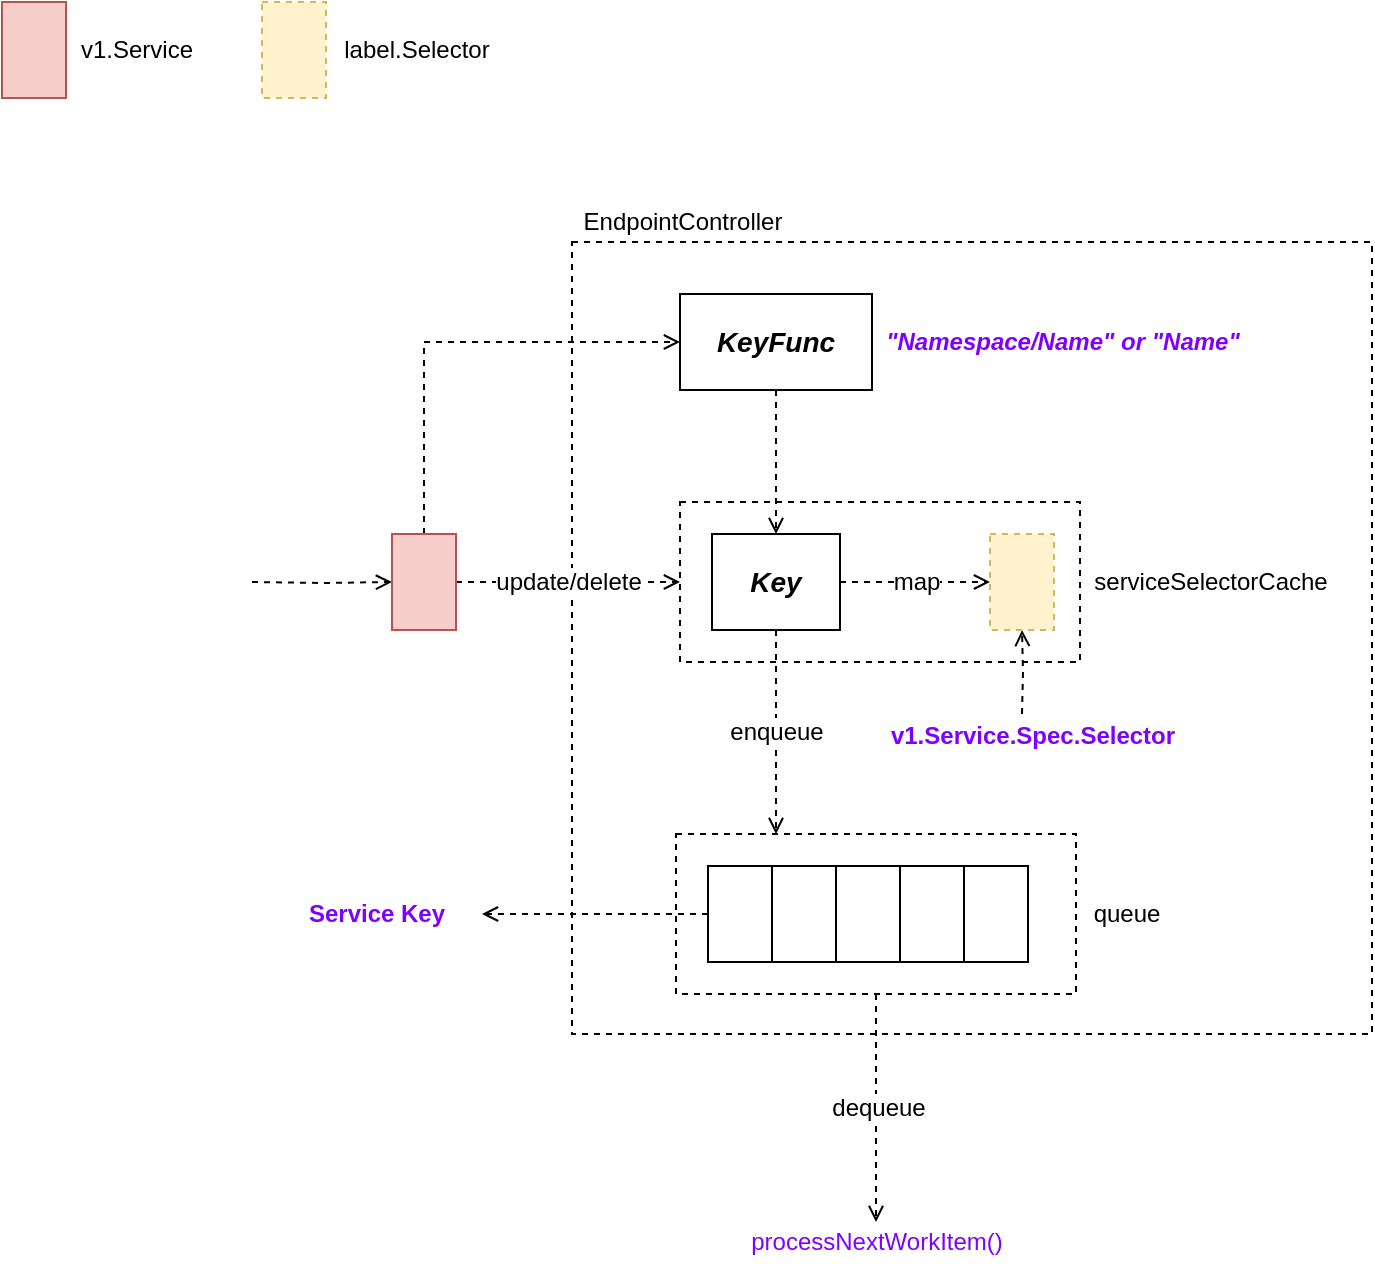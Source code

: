 <mxfile version="12.9.3" type="device" pages="7"><diagram id="D3IuI7LtR2etxwO-hXtx" name="service-cache"><mxGraphModel dx="946" dy="725" grid="1" gridSize="10" guides="1" tooltips="1" connect="1" arrows="1" fold="1" page="1" pageScale="1" pageWidth="850" pageHeight="1100" math="0" shadow="0"><root><mxCell id="0"/><mxCell id="1" parent="0"/><mxCell id="5JiFQVQqDPI3OqYbnExU-9" value="" style="rounded=0;whiteSpace=wrap;html=1;strokeColor=#000000;fillColor=none;fontSize=12;dashed=1;" parent="1" vertex="1"><mxGeometry x="305" y="140" width="400" height="396" as="geometry"/></mxCell><mxCell id="5JiFQVQqDPI3OqYbnExU-11" value="dequeue" style="edgeStyle=orthogonalEdgeStyle;rounded=0;orthogonalLoop=1;jettySize=auto;html=1;exitX=0.5;exitY=1;exitDx=0;exitDy=0;dashed=1;endArrow=open;endFill=0;fontSize=12;fontColor=#000000;" parent="1" source="5JiFQVQqDPI3OqYbnExU-1" edge="1"><mxGeometry relative="1" as="geometry"><mxPoint x="457" y="630" as="targetPoint"/></mxGeometry></mxCell><mxCell id="5JiFQVQqDPI3OqYbnExU-1" value="" style="rounded=0;whiteSpace=wrap;html=1;fillColor=none;strokeColor=#000000;fontSize=16;dashed=1;" parent="1" vertex="1"><mxGeometry x="357" y="436" width="200" height="80" as="geometry"/></mxCell><mxCell id="jFY71C_KhkhZxjRV64TD-11" value="" style="rounded=0;whiteSpace=wrap;html=1;fillColor=none;strokeColor=#000000;fontSize=16;dashed=1;" parent="1" vertex="1"><mxGeometry x="359" y="270" width="200" height="80" as="geometry"/></mxCell><mxCell id="jFY71C_KhkhZxjRV64TD-1" value="" style="rounded=0;whiteSpace=wrap;html=1;fillColor=#f8cecc;strokeColor=#b85450;" parent="1" vertex="1"><mxGeometry x="20" y="20" width="32" height="48" as="geometry"/></mxCell><mxCell id="jFY71C_KhkhZxjRV64TD-2" value="v1.Service" style="text;html=1;align=center;verticalAlign=middle;resizable=0;points=[];autosize=1;" parent="1" vertex="1"><mxGeometry x="52" y="34" width="70" height="20" as="geometry"/></mxCell><mxCell id="jFY71C_KhkhZxjRV64TD-3" value="" style="rounded=0;whiteSpace=wrap;html=1;fillColor=#fff2cc;strokeColor=#d6b656;dashed=1;" parent="1" vertex="1"><mxGeometry x="150" y="20" width="32" height="48" as="geometry"/></mxCell><mxCell id="jFY71C_KhkhZxjRV64TD-4" value="label.Selector" style="text;html=1;align=center;verticalAlign=middle;resizable=0;points=[];autosize=1;" parent="1" vertex="1"><mxGeometry x="182" y="34" width="90" height="20" as="geometry"/></mxCell><mxCell id="jFY71C_KhkhZxjRV64TD-10" style="edgeStyle=orthogonalEdgeStyle;rounded=0;orthogonalLoop=1;jettySize=auto;html=1;dashed=1;endArrow=open;endFill=0;fontSize=12;entryX=0;entryY=0.5;entryDx=0;entryDy=0;" parent="1" target="jFY71C_KhkhZxjRV64TD-5" edge="1"><mxGeometry relative="1" as="geometry"><mxPoint x="135" y="306" as="targetPoint"/><mxPoint x="145" y="310" as="sourcePoint"/></mxGeometry></mxCell><mxCell id="jFY71C_KhkhZxjRV64TD-12" value="update/delete" style="edgeStyle=orthogonalEdgeStyle;rounded=0;orthogonalLoop=1;jettySize=auto;html=1;exitX=1;exitY=0.5;exitDx=0;exitDy=0;entryX=0;entryY=0.5;entryDx=0;entryDy=0;dashed=1;endArrow=open;endFill=0;fontSize=12;" parent="1" source="jFY71C_KhkhZxjRV64TD-5" target="jFY71C_KhkhZxjRV64TD-11" edge="1"><mxGeometry relative="1" as="geometry"/></mxCell><mxCell id="jFY71C_KhkhZxjRV64TD-13" style="edgeStyle=orthogonalEdgeStyle;rounded=0;orthogonalLoop=1;jettySize=auto;html=1;exitX=0.5;exitY=0;exitDx=0;exitDy=0;entryX=0;entryY=0.5;entryDx=0;entryDy=0;dashed=1;endArrow=open;endFill=0;fontSize=12;" parent="1" source="jFY71C_KhkhZxjRV64TD-5" target="jFY71C_KhkhZxjRV64TD-9" edge="1"><mxGeometry relative="1" as="geometry"/></mxCell><mxCell id="jFY71C_KhkhZxjRV64TD-16" style="edgeStyle=orthogonalEdgeStyle;rounded=0;orthogonalLoop=1;jettySize=auto;html=1;entryX=0.5;entryY=1;entryDx=0;entryDy=0;dashed=1;endArrow=open;endFill=0;fontSize=12;" parent="1" target="jFY71C_KhkhZxjRV64TD-7" edge="1"><mxGeometry relative="1" as="geometry"><mxPoint x="530" y="376" as="sourcePoint"/></mxGeometry></mxCell><mxCell id="jFY71C_KhkhZxjRV64TD-5" value="" style="rounded=0;whiteSpace=wrap;html=1;fillColor=#f8cecc;strokeColor=#b85450;" parent="1" vertex="1"><mxGeometry x="215" y="286" width="32" height="48" as="geometry"/></mxCell><mxCell id="jFY71C_KhkhZxjRV64TD-8" value="map" style="edgeStyle=orthogonalEdgeStyle;rounded=0;orthogonalLoop=1;jettySize=auto;html=1;exitX=1;exitY=0.5;exitDx=0;exitDy=0;fontSize=12;endArrow=open;endFill=0;dashed=1;" parent="1" source="jFY71C_KhkhZxjRV64TD-6" target="jFY71C_KhkhZxjRV64TD-7" edge="1"><mxGeometry relative="1" as="geometry"/></mxCell><mxCell id="5JiFQVQqDPI3OqYbnExU-8" value="enqueue" style="edgeStyle=orthogonalEdgeStyle;rounded=0;orthogonalLoop=1;jettySize=auto;html=1;exitX=0.5;exitY=1;exitDx=0;exitDy=0;entryX=0.25;entryY=0;entryDx=0;entryDy=0;dashed=1;endArrow=open;endFill=0;fontSize=12;" parent="1" source="jFY71C_KhkhZxjRV64TD-6" target="5JiFQVQqDPI3OqYbnExU-1" edge="1"><mxGeometry relative="1" as="geometry"/></mxCell><mxCell id="jFY71C_KhkhZxjRV64TD-6" value="Key" style="rounded=0;whiteSpace=wrap;html=1;fillColor=#ffffff;strokeColor=#000000;fontSize=14;fontStyle=3" parent="1" vertex="1"><mxGeometry x="375" y="286" width="64" height="48" as="geometry"/></mxCell><mxCell id="jFY71C_KhkhZxjRV64TD-7" value="" style="rounded=0;whiteSpace=wrap;html=1;fillColor=#fff2cc;strokeColor=#d6b656;dashed=1;" parent="1" vertex="1"><mxGeometry x="514" y="286" width="32" height="48" as="geometry"/></mxCell><mxCell id="jFY71C_KhkhZxjRV64TD-14" style="edgeStyle=orthogonalEdgeStyle;rounded=0;orthogonalLoop=1;jettySize=auto;html=1;exitX=0.5;exitY=1;exitDx=0;exitDy=0;entryX=0.5;entryY=0;entryDx=0;entryDy=0;dashed=1;endArrow=open;endFill=0;fontSize=12;" parent="1" source="jFY71C_KhkhZxjRV64TD-9" target="jFY71C_KhkhZxjRV64TD-6" edge="1"><mxGeometry relative="1" as="geometry"/></mxCell><mxCell id="jFY71C_KhkhZxjRV64TD-9" value="KeyFunc" style="rounded=0;whiteSpace=wrap;html=1;fillColor=#ffffff;strokeColor=#000000;fontSize=14;fontStyle=3" parent="1" vertex="1"><mxGeometry x="359" y="166" width="96" height="48" as="geometry"/></mxCell><mxCell id="jFY71C_KhkhZxjRV64TD-15" value="&quot;Namespace/Name&quot; or &quot;Name&quot;" style="text;html=1;align=center;verticalAlign=middle;resizable=0;points=[];autosize=1;fontSize=12;fontStyle=3;fontColor=#7F00FF;" parent="1" vertex="1"><mxGeometry x="455" y="180" width="190" height="20" as="geometry"/></mxCell><mxCell id="jFY71C_KhkhZxjRV64TD-17" value="serviceSelectorCache" style="text;html=1;align=center;verticalAlign=middle;resizable=0;points=[];autosize=1;fontSize=12;" parent="1" vertex="1"><mxGeometry x="559" y="300" width="130" height="20" as="geometry"/></mxCell><mxCell id="jFY71C_KhkhZxjRV64TD-18" value="v1.Service.Spec.Selector" style="text;html=1;align=center;verticalAlign=middle;resizable=0;points=[];autosize=1;fontSize=12;fontStyle=1;fontColor=#7F00FF;" parent="1" vertex="1"><mxGeometry x="455" y="377" width="160" height="20" as="geometry"/></mxCell><mxCell id="5JiFQVQqDPI3OqYbnExU-2" value="queue" style="text;html=1;align=center;verticalAlign=middle;resizable=0;points=[];autosize=1;fontSize=12;" parent="1" vertex="1"><mxGeometry x="557" y="466" width="50" height="20" as="geometry"/></mxCell><mxCell id="5JiFQVQqDPI3OqYbnExU-13" style="edgeStyle=orthogonalEdgeStyle;rounded=0;orthogonalLoop=1;jettySize=auto;html=1;exitX=0;exitY=0.5;exitDx=0;exitDy=0;dashed=1;endArrow=open;endFill=0;fontSize=12;fontColor=#000000;" parent="1" source="5JiFQVQqDPI3OqYbnExU-3" edge="1"><mxGeometry relative="1" as="geometry"><mxPoint x="260" y="476" as="targetPoint"/></mxGeometry></mxCell><mxCell id="5JiFQVQqDPI3OqYbnExU-3" value="" style="rounded=0;whiteSpace=wrap;html=1;fillColor=#ffffff;strokeColor=#000000;" parent="1" vertex="1"><mxGeometry x="373" y="452" width="32" height="48" as="geometry"/></mxCell><mxCell id="5JiFQVQqDPI3OqYbnExU-4" value="" style="rounded=0;whiteSpace=wrap;html=1;fillColor=#ffffff;strokeColor=#000000;" parent="1" vertex="1"><mxGeometry x="405" y="452" width="32" height="48" as="geometry"/></mxCell><mxCell id="5JiFQVQqDPI3OqYbnExU-5" value="" style="rounded=0;whiteSpace=wrap;html=1;fillColor=#ffffff;strokeColor=#000000;" parent="1" vertex="1"><mxGeometry x="437" y="452" width="32" height="48" as="geometry"/></mxCell><mxCell id="5JiFQVQqDPI3OqYbnExU-6" value="" style="rounded=0;whiteSpace=wrap;html=1;fillColor=#ffffff;strokeColor=#000000;" parent="1" vertex="1"><mxGeometry x="469" y="452" width="32" height="48" as="geometry"/></mxCell><mxCell id="5JiFQVQqDPI3OqYbnExU-7" value="" style="rounded=0;whiteSpace=wrap;html=1;fillColor=#ffffff;strokeColor=#000000;" parent="1" vertex="1"><mxGeometry x="501" y="452" width="32" height="48" as="geometry"/></mxCell><mxCell id="5JiFQVQqDPI3OqYbnExU-10" value="EndpointController" style="text;html=1;align=center;verticalAlign=middle;resizable=0;points=[];autosize=1;fontSize=12;" parent="1" vertex="1"><mxGeometry x="305" y="120" width="110" height="20" as="geometry"/></mxCell><mxCell id="5JiFQVQqDPI3OqYbnExU-12" value="processNextWorkItem()" style="text;html=1;align=center;verticalAlign=middle;resizable=0;points=[];autosize=1;fontSize=12;fontColor=#7F00FF;" parent="1" vertex="1"><mxGeometry x="387" y="630" width="140" height="20" as="geometry"/></mxCell><mxCell id="5JiFQVQqDPI3OqYbnExU-14" value="Service Key" style="text;html=1;align=center;verticalAlign=middle;resizable=0;points=[];autosize=1;fontSize=12;fontStyle=1;fontColor=#7F00FF;" parent="1" vertex="1"><mxGeometry x="167" y="466" width="80" height="20" as="geometry"/></mxCell></root></mxGraphModel></diagram><diagram id="KN4J9YDLNCJYkH6BjzSh" name="sync-service"><mxGraphModel dx="946" dy="725" grid="1" gridSize="10" guides="1" tooltips="1" connect="1" arrows="1" fold="1" page="1" pageScale="1" pageWidth="850" pageHeight="1100" math="0" shadow="0"><root><mxCell id="qn41QBLevlA3HRjzMDH7-0"/><mxCell id="qn41QBLevlA3HRjzMDH7-1" parent="qn41QBLevlA3HRjzMDH7-0"/><mxCell id="jDnufc_TNKyvb1b3qDsc-0" value="" style="rounded=0;whiteSpace=wrap;html=1;fillColor=none;strokeColor=#000000;fontSize=16;dashed=1;" parent="qn41QBLevlA3HRjzMDH7-1" vertex="1"><mxGeometry x="155" y="150" width="190" height="71" as="geometry"/></mxCell><mxCell id="mTplcKFKGSG4ZmvIReqT-20" value="" style="rounded=0;whiteSpace=wrap;html=1;fillColor=none;strokeColor=#000000;fontSize=16;dashed=1;" parent="qn41QBLevlA3HRjzMDH7-1" vertex="1"><mxGeometry x="118" y="625.5" width="170" height="71.5" as="geometry"/></mxCell><mxCell id="wsioSsm6CnjjOzuLN1Yg-3" style="edgeStyle=orthogonalEdgeStyle;rounded=0;orthogonalLoop=1;jettySize=auto;html=1;exitX=1;exitY=0.5;exitDx=0;exitDy=0;entryX=0;entryY=0.5;entryDx=0;entryDy=0;dashed=1;endArrow=open;endFill=0;fontSize=12;fontColor=#000000;" parent="qn41QBLevlA3HRjzMDH7-1" source="wsioSsm6CnjjOzuLN1Yg-0" target="jDnufc_TNKyvb1b3qDsc-0" edge="1"><mxGeometry relative="1" as="geometry"/></mxCell><mxCell id="wsioSsm6CnjjOzuLN1Yg-0" value="Key" style="rounded=0;whiteSpace=wrap;html=1;fillColor=#ffffff;strokeColor=#000000;fontSize=14;fontStyle=3" parent="qn41QBLevlA3HRjzMDH7-1" vertex="1"><mxGeometry x="18" y="161.5" width="64" height="48" as="geometry"/></mxCell><mxCell id="wsioSsm6CnjjOzuLN1Yg-1" value="NameSpace" style="rounded=0;whiteSpace=wrap;html=1;fillColor=#ffffff;strokeColor=#000000;fontSize=14;fontStyle=3" parent="qn41QBLevlA3HRjzMDH7-1" vertex="1"><mxGeometry x="168" y="161.5" width="96" height="48" as="geometry"/></mxCell><mxCell id="wsioSsm6CnjjOzuLN1Yg-2" value="Name" style="rounded=0;whiteSpace=wrap;html=1;fillColor=#ffffff;strokeColor=#000000;fontSize=14;fontStyle=3" parent="qn41QBLevlA3HRjzMDH7-1" vertex="1"><mxGeometry x="264" y="161.5" width="64" height="48" as="geometry"/></mxCell><mxCell id="jDnufc_TNKyvb1b3qDsc-2" value="check existance" style="edgeStyle=orthogonalEdgeStyle;rounded=0;orthogonalLoop=1;jettySize=auto;html=1;exitX=1;exitY=0.5;exitDx=0;exitDy=0;dashed=1;endArrow=open;endFill=0;fontSize=12;fontColor=#000000;" parent="qn41QBLevlA3HRjzMDH7-1" source="wsioSsm6CnjjOzuLN1Yg-4" edge="1"><mxGeometry relative="1" as="geometry"><mxPoint x="691.5" y="295.5" as="targetPoint"/></mxGeometry></mxCell><mxCell id="jDnufc_TNKyvb1b3qDsc-7" value="exists" style="edgeStyle=orthogonalEdgeStyle;rounded=0;orthogonalLoop=1;jettySize=auto;html=1;exitX=0;exitY=0.5;exitDx=0;exitDy=0;dashed=1;endArrow=open;endFill=0;fontSize=12;fontColor=#000000;" parent="qn41QBLevlA3HRjzMDH7-1" source="wsioSsm6CnjjOzuLN1Yg-4" target="jDnufc_TNKyvb1b3qDsc-6" edge="1"><mxGeometry relative="1" as="geometry"/></mxCell><mxCell id="wsioSsm6CnjjOzuLN1Yg-4" value="ServiceLister" style="rounded=0;whiteSpace=wrap;html=1;fillColor=#ffffff;strokeColor=#000000;fontSize=16;fontStyle=0;dashed=1;" parent="qn41QBLevlA3HRjzMDH7-1" vertex="1"><mxGeometry x="408.5" y="271.5" width="120" height="48" as="geometry"/></mxCell><mxCell id="jDnufc_TNKyvb1b3qDsc-1" style="edgeStyle=orthogonalEdgeStyle;rounded=0;orthogonalLoop=1;jettySize=auto;html=1;exitX=1;exitY=0.5;exitDx=0;exitDy=0;dashed=1;endArrow=open;endFill=0;fontSize=16;fontColor=#000000;strokeWidth=2;" parent="qn41QBLevlA3HRjzMDH7-1" source="jDnufc_TNKyvb1b3qDsc-0" target="wsioSsm6CnjjOzuLN1Yg-4" edge="1"><mxGeometry relative="1" as="geometry"/></mxCell><mxCell id="mTplcKFKGSG4ZmvIReqT-3" style="edgeStyle=orthogonalEdgeStyle;rounded=0;orthogonalLoop=1;jettySize=auto;html=1;exitX=0.75;exitY=1;exitDx=0;exitDy=0;entryX=0;entryY=0.25;entryDx=0;entryDy=0;dashed=1;endArrow=open;endFill=0;strokeColor=#000000;fontSize=12;fontColor=#000000;strokeWidth=2;" parent="qn41QBLevlA3HRjzMDH7-1" source="jDnufc_TNKyvb1b3qDsc-0" target="mTplcKFKGSG4ZmvIReqT-2" edge="1"><mxGeometry relative="1" as="geometry"/></mxCell><mxCell id="mTplcKFKGSG4ZmvIReqT-39" style="edgeStyle=orthogonalEdgeStyle;rounded=0;orthogonalLoop=1;jettySize=auto;html=1;exitX=0.908;exitY=1.014;exitDx=0;exitDy=0;entryX=0;entryY=0.25;entryDx=0;entryDy=0;dashed=1;endArrow=open;endFill=0;strokeColor=#000000;strokeWidth=2;fontSize=12;fontColor=#000000;exitPerimeter=0;" parent="qn41QBLevlA3HRjzMDH7-1" source="jDnufc_TNKyvb1b3qDsc-0" target="mTplcKFKGSG4ZmvIReqT-22" edge="1"><mxGeometry relative="1" as="geometry"/></mxCell><mxCell id="jDnufc_TNKyvb1b3qDsc-4" value="remove endpoint" style="edgeStyle=orthogonalEdgeStyle;rounded=0;orthogonalLoop=1;jettySize=auto;html=1;exitX=1;exitY=0.5;exitDx=0;exitDy=0;dashed=1;endArrow=open;endFill=0;fontSize=12;fontColor=#FF0000;strokeColor=#FF0000;" parent="qn41QBLevlA3HRjzMDH7-1" source="jDnufc_TNKyvb1b3qDsc-3" edge="1"><mxGeometry relative="1" as="geometry"><mxPoint x="831.5" y="403.5" as="targetPoint"/></mxGeometry></mxCell><mxCell id="jDnufc_TNKyvb1b3qDsc-5" value="not exists" style="edgeStyle=orthogonalEdgeStyle;rounded=0;orthogonalLoop=1;jettySize=auto;html=1;dashed=1;endArrow=open;endFill=0;fontSize=12;fontColor=#FF0000;entryX=0.5;entryY=0;entryDx=0;entryDy=0;strokeColor=#FF0000;" parent="qn41QBLevlA3HRjzMDH7-1" target="jDnufc_TNKyvb1b3qDsc-3" edge="1"><mxGeometry relative="1" as="geometry"><mxPoint x="635.5" y="329.5" as="targetPoint"/><mxPoint x="635.5" y="319.5" as="sourcePoint"/></mxGeometry></mxCell><mxCell id="jDnufc_TNKyvb1b3qDsc-3" value="clientset.Interface" style="rounded=0;whiteSpace=wrap;html=1;fillColor=#ffffff;strokeColor=#000000;fontSize=16;fontStyle=0;dashed=1;" parent="qn41QBLevlA3HRjzMDH7-1" vertex="1"><mxGeometry x="571.5" y="379.5" width="128" height="48" as="geometry"/></mxCell><mxCell id="jDnufc_TNKyvb1b3qDsc-8" value="Spec.Selector == nil" style="edgeStyle=orthogonalEdgeStyle;rounded=0;orthogonalLoop=1;jettySize=auto;html=1;exitX=0;exitY=0.5;exitDx=0;exitDy=0;dashed=1;endArrow=open;endFill=0;fontSize=12;fontColor=#FF0000;strokeColor=#FF0000;" parent="qn41QBLevlA3HRjzMDH7-1" source="jDnufc_TNKyvb1b3qDsc-6" edge="1"><mxGeometry relative="1" as="geometry"><mxPoint x="61.5" y="403.5" as="targetPoint"/></mxGeometry></mxCell><mxCell id="mTplcKFKGSG4ZmvIReqT-6" style="edgeStyle=orthogonalEdgeStyle;rounded=0;orthogonalLoop=1;jettySize=auto;html=1;exitX=1;exitY=0.5;exitDx=0;exitDy=0;entryX=0;entryY=0.5;entryDx=0;entryDy=0;dashed=1;endArrow=open;endFill=0;strokeColor=#000000;fontSize=12;fontColor=#000000;" parent="qn41QBLevlA3HRjzMDH7-1" source="jDnufc_TNKyvb1b3qDsc-6" target="mTplcKFKGSG4ZmvIReqT-5" edge="1"><mxGeometry relative="1" as="geometry"/></mxCell><mxCell id="jDnufc_TNKyvb1b3qDsc-6" value="Service" style="rounded=0;whiteSpace=wrap;html=1;fillColor=#ffffff;strokeColor=#000000;fontSize=16;fontStyle=0;" parent="qn41QBLevlA3HRjzMDH7-1" vertex="1"><mxGeometry x="168" y="379.5" width="120" height="48" as="geometry"/></mxCell><mxCell id="mTplcKFKGSG4ZmvIReqT-0" value="" style="rounded=0;whiteSpace=wrap;html=1;fillColor=#e1d5e7;strokeColor=#9673a6;" parent="qn41QBLevlA3HRjzMDH7-1" vertex="1"><mxGeometry x="18" y="10" width="32" height="48" as="geometry"/></mxCell><mxCell id="mTplcKFKGSG4ZmvIReqT-1" value="Pod" style="text;html=1;align=center;verticalAlign=middle;resizable=0;points=[];autosize=1;" parent="qn41QBLevlA3HRjzMDH7-1" vertex="1"><mxGeometry x="50" y="24" width="40" height="20" as="geometry"/></mxCell><mxCell id="mTplcKFKGSG4ZmvIReqT-4" value="list pod" style="edgeStyle=orthogonalEdgeStyle;rounded=0;orthogonalLoop=1;jettySize=auto;html=1;exitX=1;exitY=0.5;exitDx=0;exitDy=0;dashed=1;endArrow=open;endFill=0;strokeColor=#000000;fontSize=12;fontColor=#000000;" parent="qn41QBLevlA3HRjzMDH7-1" source="mTplcKFKGSG4ZmvIReqT-2" edge="1"><mxGeometry relative="1" as="geometry"><mxPoint x="701.5" y="524" as="targetPoint"/></mxGeometry></mxCell><mxCell id="mTplcKFKGSG4ZmvIReqT-12" style="edgeStyle=orthogonalEdgeStyle;rounded=0;orthogonalLoop=1;jettySize=auto;html=1;exitX=0;exitY=0.5;exitDx=0;exitDy=0;entryX=1;entryY=0.5;entryDx=0;entryDy=0;dashed=1;endArrow=open;endFill=0;strokeColor=#000000;fontSize=12;fontColor=#000000;" parent="qn41QBLevlA3HRjzMDH7-1" source="mTplcKFKGSG4ZmvIReqT-2" target="mTplcKFKGSG4ZmvIReqT-13" edge="1"><mxGeometry relative="1" as="geometry"/></mxCell><mxCell id="mTplcKFKGSG4ZmvIReqT-2" value="PodLister" style="rounded=0;whiteSpace=wrap;html=1;fillColor=#ffffff;strokeColor=#000000;fontSize=16;fontStyle=0;dashed=1;" parent="qn41QBLevlA3HRjzMDH7-1" vertex="1"><mxGeometry x="408.5" y="500" width="120" height="48" as="geometry"/></mxCell><mxCell id="mTplcKFKGSG4ZmvIReqT-7" style="edgeStyle=orthogonalEdgeStyle;rounded=0;orthogonalLoop=1;jettySize=auto;html=1;exitX=0.5;exitY=1;exitDx=0;exitDy=0;dashed=1;endArrow=open;endFill=0;strokeColor=#000000;fontSize=12;fontColor=#000000;" parent="qn41QBLevlA3HRjzMDH7-1" source="mTplcKFKGSG4ZmvIReqT-5" target="mTplcKFKGSG4ZmvIReqT-2" edge="1"><mxGeometry relative="1" as="geometry"/></mxCell><mxCell id="mTplcKFKGSG4ZmvIReqT-5" value="Selector" style="rounded=0;whiteSpace=wrap;html=1;fillColor=#ffffff;strokeColor=#000000;fontSize=16;fontStyle=0;" parent="qn41QBLevlA3HRjzMDH7-1" vertex="1"><mxGeometry x="408.5" y="379.5" width="120" height="48" as="geometry"/></mxCell><mxCell id="mTplcKFKGSG4ZmvIReqT-8" value="" style="rounded=0;whiteSpace=wrap;html=1;fillColor=#e1d5e7;strokeColor=#9673a6;" parent="qn41QBLevlA3HRjzMDH7-1" vertex="1"><mxGeometry x="140" y="499.75" width="32" height="48" as="geometry"/></mxCell><mxCell id="mTplcKFKGSG4ZmvIReqT-9" value="" style="rounded=0;whiteSpace=wrap;html=1;fillColor=#e1d5e7;strokeColor=#9673a6;" parent="qn41QBLevlA3HRjzMDH7-1" vertex="1"><mxGeometry x="172" y="499.75" width="32" height="48" as="geometry"/></mxCell><mxCell id="mTplcKFKGSG4ZmvIReqT-10" value="" style="rounded=0;whiteSpace=wrap;html=1;fillColor=#e1d5e7;strokeColor=#9673a6;" parent="qn41QBLevlA3HRjzMDH7-1" vertex="1"><mxGeometry x="204" y="499.75" width="32" height="48" as="geometry"/></mxCell><mxCell id="mTplcKFKGSG4ZmvIReqT-11" value="" style="rounded=0;whiteSpace=wrap;html=1;fillColor=#e1d5e7;strokeColor=#9673a6;" parent="qn41QBLevlA3HRjzMDH7-1" vertex="1"><mxGeometry x="236" y="499.75" width="32" height="48" as="geometry"/></mxCell><mxCell id="mTplcKFKGSG4ZmvIReqT-21" value="pack" style="edgeStyle=orthogonalEdgeStyle;rounded=0;orthogonalLoop=1;jettySize=auto;html=1;exitX=0.5;exitY=1;exitDx=0;exitDy=0;entryX=0.5;entryY=0;entryDx=0;entryDy=0;dashed=1;endArrow=open;endFill=0;strokeColor=#000000;fontSize=12;fontColor=#000000;" parent="qn41QBLevlA3HRjzMDH7-1" source="mTplcKFKGSG4ZmvIReqT-13" target="mTplcKFKGSG4ZmvIReqT-20" edge="1"><mxGeometry relative="1" as="geometry"/></mxCell><mxCell id="mTplcKFKGSG4ZmvIReqT-13" value="" style="rounded=0;whiteSpace=wrap;html=1;fillColor=none;strokeColor=#000000;fontSize=16;dashed=1;" parent="qn41QBLevlA3HRjzMDH7-1" vertex="1"><mxGeometry x="118" y="488.25" width="170" height="71.5" as="geometry"/></mxCell><mxCell id="mTplcKFKGSG4ZmvIReqT-14" value="" style="rounded=0;whiteSpace=wrap;html=1;fillColor=#fff2cc;strokeColor=#d6b656;" parent="qn41QBLevlA3HRjzMDH7-1" vertex="1"><mxGeometry x="102" y="10" width="32" height="48" as="geometry"/></mxCell><mxCell id="mTplcKFKGSG4ZmvIReqT-15" value="EndpointSubset" style="text;html=1;align=center;verticalAlign=middle;resizable=0;points=[];autosize=1;" parent="qn41QBLevlA3HRjzMDH7-1" vertex="1"><mxGeometry x="134" y="24" width="100" height="20" as="geometry"/></mxCell><mxCell id="mTplcKFKGSG4ZmvIReqT-16" value="" style="rounded=0;whiteSpace=wrap;html=1;fillColor=#fff2cc;strokeColor=#d6b656;" parent="qn41QBLevlA3HRjzMDH7-1" vertex="1"><mxGeometry x="152" y="637.25" width="32" height="48" as="geometry"/></mxCell><mxCell id="mTplcKFKGSG4ZmvIReqT-17" value="" style="rounded=0;whiteSpace=wrap;html=1;fillColor=#fff2cc;strokeColor=#d6b656;" parent="qn41QBLevlA3HRjzMDH7-1" vertex="1"><mxGeometry x="184" y="637.25" width="32" height="48" as="geometry"/></mxCell><mxCell id="mTplcKFKGSG4ZmvIReqT-18" value="" style="rounded=0;whiteSpace=wrap;html=1;fillColor=#fff2cc;strokeColor=#d6b656;" parent="qn41QBLevlA3HRjzMDH7-1" vertex="1"><mxGeometry x="216" y="637.25" width="32" height="48" as="geometry"/></mxCell><mxCell id="mTplcKFKGSG4ZmvIReqT-29" style="edgeStyle=orthogonalEdgeStyle;rounded=0;orthogonalLoop=1;jettySize=auto;html=1;exitX=0;exitY=0.75;exitDx=0;exitDy=0;entryX=1;entryY=0.5;entryDx=0;entryDy=0;dashed=1;endArrow=open;endFill=0;strokeColor=#000000;fontSize=12;fontColor=#000000;" parent="qn41QBLevlA3HRjzMDH7-1" source="mTplcKFKGSG4ZmvIReqT-22" target="mTplcKFKGSG4ZmvIReqT-25" edge="1"><mxGeometry relative="1" as="geometry"><mxPoint x="261.5" y="794.125" as="targetPoint"/></mxGeometry></mxCell><mxCell id="mTplcKFKGSG4ZmvIReqT-30" value="list endpoints" style="edgeStyle=orthogonalEdgeStyle;rounded=0;orthogonalLoop=1;jettySize=auto;html=1;exitX=1;exitY=0.5;exitDx=0;exitDy=0;dashed=1;endArrow=open;endFill=0;strokeColor=#000000;fontSize=12;fontColor=#000000;" parent="qn41QBLevlA3HRjzMDH7-1" source="mTplcKFKGSG4ZmvIReqT-22" edge="1"><mxGeometry relative="1" as="geometry"><mxPoint x="711.5" y="673" as="targetPoint"/></mxGeometry></mxCell><mxCell id="mTplcKFKGSG4ZmvIReqT-36" value="Create / Update" style="edgeStyle=orthogonalEdgeStyle;rounded=0;orthogonalLoop=1;jettySize=auto;html=1;exitX=0.75;exitY=1;exitDx=0;exitDy=0;dashed=1;endArrow=open;endFill=0;strokeColor=#000000;fontSize=12;fontColor=#000000;" parent="qn41QBLevlA3HRjzMDH7-1" source="mTplcKFKGSG4ZmvIReqT-22" edge="1"><mxGeometry relative="1" as="geometry"><mxPoint x="671.5" y="720" as="targetPoint"/><Array as="points"><mxPoint x="498.5" y="720"/></Array></mxGeometry></mxCell><mxCell id="mTplcKFKGSG4ZmvIReqT-22" value="EndpointsLister" style="rounded=0;whiteSpace=wrap;html=1;fillColor=#ffffff;strokeColor=#000000;fontSize=16;fontStyle=0;dashed=1;" parent="qn41QBLevlA3HRjzMDH7-1" vertex="1"><mxGeometry x="408.5" y="649" width="120" height="48" as="geometry"/></mxCell><mxCell id="mTplcKFKGSG4ZmvIReqT-23" value="" style="rounded=0;whiteSpace=wrap;html=1;fillColor=#d5e8d4;strokeColor=#82b366;" parent="qn41QBLevlA3HRjzMDH7-1" vertex="1"><mxGeometry x="242" y="10" width="32" height="48" as="geometry"/></mxCell><mxCell id="mTplcKFKGSG4ZmvIReqT-24" value="Endpoints" style="text;html=1;align=center;verticalAlign=middle;resizable=0;points=[];autosize=1;" parent="qn41QBLevlA3HRjzMDH7-1" vertex="1"><mxGeometry x="269" y="24" width="70" height="20" as="geometry"/></mxCell><mxCell id="mTplcKFKGSG4ZmvIReqT-32" value="DeepCopy()" style="edgeStyle=orthogonalEdgeStyle;rounded=0;orthogonalLoop=1;jettySize=auto;html=1;exitX=0.5;exitY=1;exitDx=0;exitDy=0;dashed=1;endArrow=open;endFill=0;strokeColor=#000000;fontSize=12;fontColor=#000000;" parent="qn41QBLevlA3HRjzMDH7-1" source="mTplcKFKGSG4ZmvIReqT-25" target="mTplcKFKGSG4ZmvIReqT-31" edge="1"><mxGeometry relative="1" as="geometry"/></mxCell><mxCell id="mTplcKFKGSG4ZmvIReqT-25" value="" style="rounded=0;whiteSpace=wrap;html=1;fillColor=#d5e8d4;strokeColor=#82b366;" parent="qn41QBLevlA3HRjzMDH7-1" vertex="1"><mxGeometry x="216" y="770" width="32" height="48" as="geometry"/></mxCell><mxCell id="mTplcKFKGSG4ZmvIReqT-33" value="Subnets" style="edgeStyle=orthogonalEdgeStyle;rounded=0;orthogonalLoop=1;jettySize=auto;html=1;exitX=0;exitY=0.5;exitDx=0;exitDy=0;entryX=0;entryY=0.5;entryDx=0;entryDy=0;endArrow=open;endFill=0;strokeColor=#000000;fontSize=12;fontColor=#000000;" parent="qn41QBLevlA3HRjzMDH7-1" source="mTplcKFKGSG4ZmvIReqT-31" target="mTplcKFKGSG4ZmvIReqT-20" edge="1"><mxGeometry relative="1" as="geometry"/></mxCell><mxCell id="mTplcKFKGSG4ZmvIReqT-35" value="Create / Update" style="edgeStyle=orthogonalEdgeStyle;rounded=0;orthogonalLoop=1;jettySize=auto;html=1;exitX=1;exitY=0.5;exitDx=0;exitDy=0;entryX=0.25;entryY=1;entryDx=0;entryDy=0;endArrow=open;endFill=0;strokeColor=#000000;fontSize=12;fontColor=#000000;dashed=1;" parent="qn41QBLevlA3HRjzMDH7-1" source="mTplcKFKGSG4ZmvIReqT-31" target="mTplcKFKGSG4ZmvIReqT-22" edge="1"><mxGeometry relative="1" as="geometry"/></mxCell><mxCell id="mTplcKFKGSG4ZmvIReqT-31" value="" style="rounded=0;whiteSpace=wrap;html=1;fillColor=#d5e8d4;strokeColor=#82b366;" parent="qn41QBLevlA3HRjzMDH7-1" vertex="1"><mxGeometry x="216" y="900" width="32" height="48" as="geometry"/></mxCell><mxCell id="mTplcKFKGSG4ZmvIReqT-37" value="" style="endArrow=none;dashed=1;html=1;strokeColor=#0000FF;fontSize=12;fontColor=#000000;strokeWidth=2;" parent="qn41QBLevlA3HRjzMDH7-1" edge="1"><mxGeometry width="50" height="50" relative="1" as="geometry"><mxPoint x="371.5" y="980" as="sourcePoint"/><mxPoint x="371.5" y="110" as="targetPoint"/></mxGeometry></mxCell><mxCell id="mTplcKFKGSG4ZmvIReqT-38" value="EndpointController" style="text;html=1;align=center;verticalAlign=middle;resizable=0;points=[];autosize=1;fontSize=14;fontColor=#000000;fontStyle=3" parent="qn41QBLevlA3HRjzMDH7-1" vertex="1"><mxGeometry x="388.5" y="120" width="140" height="20" as="geometry"/></mxCell></root></mxGraphModel></diagram><diagram id="2dEyHwBkgwOo4FkEEz3R" name="subnet"><mxGraphModel dx="946" dy="725" grid="1" gridSize="10" guides="1" tooltips="1" connect="1" arrows="1" fold="1" page="1" pageScale="1" pageWidth="850" pageHeight="1100" math="0" shadow="0"><root><mxCell id="nzt2sRmKFcxjblm7BhoS-0"/><mxCell id="nzt2sRmKFcxjblm7BhoS-1" parent="nzt2sRmKFcxjblm7BhoS-0"/><mxCell id="mztxEHvtVUgqAjCIKAdr-2" value="" style="rounded=0;whiteSpace=wrap;html=1;fillColor=none;strokeColor=#000000;fontSize=16;dashed=1;" vertex="1" parent="nzt2sRmKFcxjblm7BhoS-1"><mxGeometry x="231" y="175" width="129" height="295" as="geometry"/></mxCell><mxCell id="mztxEHvtVUgqAjCIKAdr-7" style="edgeStyle=orthogonalEdgeStyle;rounded=0;orthogonalLoop=1;jettySize=auto;html=1;dashed=1;endArrow=open;endFill=0;strokeColor=#0000FF;strokeWidth=2;fontSize=16;fontColor=#000000;entryX=0;entryY=0.5;entryDx=0;entryDy=0;" edge="1" parent="nzt2sRmKFcxjblm7BhoS-1" target="mztxEHvtVUgqAjCIKAdr-0"><mxGeometry relative="1" as="geometry"><mxPoint x="161" y="235" as="targetPoint"/><mxPoint x="131" y="235" as="sourcePoint"/></mxGeometry></mxCell><mxCell id="mztxEHvtVUgqAjCIKAdr-0" value="" style="rounded=0;whiteSpace=wrap;html=1;fillColor=none;strokeColor=#000000;fontSize=16;dashed=1;" vertex="1" parent="nzt2sRmKFcxjblm7BhoS-1"><mxGeometry x="246" y="200" width="95" height="70" as="geometry"/></mxCell><mxCell id="vLfMDFLrio-L50TZ7DOp-0" value="" style="rounded=0;whiteSpace=wrap;html=1;fillColor=#d5e8d4;strokeColor=#82b366;" vertex="1" parent="nzt2sRmKFcxjblm7BhoS-1"><mxGeometry x="20" y="10" width="32" height="48" as="geometry"/></mxCell><mxCell id="vLfMDFLrio-L50TZ7DOp-1" value="PodIP" style="text;html=1;align=center;verticalAlign=middle;resizable=0;points=[];autosize=1;" vertex="1" parent="nzt2sRmKFcxjblm7BhoS-1"><mxGeometry x="62" y="24" width="50" height="20" as="geometry"/></mxCell><mxCell id="vLfMDFLrio-L50TZ7DOp-2" value="" style="rounded=0;whiteSpace=wrap;html=1;fillColor=#d5e8d4;strokeColor=#82b366;" vertex="1" parent="nzt2sRmKFcxjblm7BhoS-1"><mxGeometry x="260.5" y="211.75" width="32" height="48" as="geometry"/></mxCell><mxCell id="vLfMDFLrio-L50TZ7DOp-3" value="" style="rounded=0;whiteSpace=wrap;html=1;fillColor=#d5e8d4;strokeColor=#82b366;" vertex="1" parent="nzt2sRmKFcxjblm7BhoS-1"><mxGeometry x="292.5" y="211.75" width="32" height="48" as="geometry"/></mxCell><mxCell id="mztxEHvtVUgqAjCIKAdr-1" value="PodStatus.PodIPs" style="text;html=1;align=left;verticalAlign=middle;resizable=0;points=[];autosize=1;fontSize=12;fontColor=#000000;" vertex="1" parent="nzt2sRmKFcxjblm7BhoS-1"><mxGeometry x="246" y="180" width="110" height="20" as="geometry"/></mxCell><mxCell id="mztxEHvtVUgqAjCIKAdr-4" value="Pod" style="text;html=1;align=left;verticalAlign=middle;resizable=0;points=[];autosize=1;fontSize=12;fontColor=#000000;" vertex="1" parent="nzt2sRmKFcxjblm7BhoS-1"><mxGeometry x="231" y="155" width="40" height="20" as="geometry"/></mxCell><mxCell id="mztxEHvtVUgqAjCIKAdr-8" style="edgeStyle=orthogonalEdgeStyle;rounded=0;orthogonalLoop=1;jettySize=auto;html=1;dashed=1;endArrow=open;endFill=0;strokeColor=#0000FF;strokeWidth=2;fontSize=16;fontColor=#000000;entryX=0;entryY=0.5;entryDx=0;entryDy=0;" edge="1" parent="nzt2sRmKFcxjblm7BhoS-1" target="mztxEHvtVUgqAjCIKAdr-5"><mxGeometry relative="1" as="geometry"><mxPoint x="294" y="460" as="targetPoint"/><mxPoint x="130" y="334" as="sourcePoint"/></mxGeometry></mxCell><mxCell id="mztxEHvtVUgqAjCIKAdr-5" value="string" style="rounded=0;whiteSpace=wrap;html=1;fillColor=#ffffff;strokeColor=#000000;fontSize=16;" vertex="1" parent="nzt2sRmKFcxjblm7BhoS-1"><mxGeometry x="246" y="310" width="96" height="48" as="geometry"/></mxCell><mxCell id="mztxEHvtVUgqAjCIKAdr-6" value="PodIP" style="text;html=1;align=left;verticalAlign=middle;resizable=0;points=[];autosize=1;fontSize=12;fontColor=#000000;" vertex="1" parent="nzt2sRmKFcxjblm7BhoS-1"><mxGeometry x="246" y="290" width="50" height="20" as="geometry"/></mxCell><mxCell id="mztxEHvtVUgqAjCIKAdr-9" value="IP Address Allocated to Pod" style="text;html=1;align=center;verticalAlign=middle;resizable=0;points=[];autosize=1;fontSize=14;fontColor=#000000;" vertex="1" parent="nzt2sRmKFcxjblm7BhoS-1"><mxGeometry x="12" y="310" width="190" height="20" as="geometry"/></mxCell><mxCell id="mztxEHvtVUgqAjCIKAdr-10" value="At Most: IPv4 &amp;amp; IPv6" style="text;html=1;align=center;verticalAlign=middle;resizable=0;points=[];autosize=1;fontSize=14;fontColor=#000000;rotation=0;" vertex="1" parent="nzt2sRmKFcxjblm7BhoS-1"><mxGeometry x="62" y="211.75" width="140" height="20" as="geometry"/></mxCell><mxCell id="sGepObjy8Rzlo-EV310a-1" value="IP" style="edgeStyle=orthogonalEdgeStyle;rounded=0;orthogonalLoop=1;jettySize=auto;html=1;exitX=0;exitY=0.5;exitDx=0;exitDy=0;entryX=1;entryY=0.5;entryDx=0;entryDy=0;dashed=1;endArrow=open;endFill=0;strokeColor=#000000;strokeWidth=1;fontSize=12;fontColor=#000000;" edge="1" parent="nzt2sRmKFcxjblm7BhoS-1" source="sGepObjy8Rzlo-EV310a-0" target="mztxEHvtVUgqAjCIKAdr-5"><mxGeometry relative="1" as="geometry"/></mxCell><mxCell id="sGepObjy8Rzlo-EV310a-2" value="IP" style="edgeStyle=orthogonalEdgeStyle;rounded=0;orthogonalLoop=1;jettySize=auto;html=1;exitX=0.5;exitY=0;exitDx=0;exitDy=0;entryX=1;entryY=0.5;entryDx=0;entryDy=0;dashed=1;endArrow=open;endFill=0;strokeColor=#000000;strokeWidth=1;fontSize=12;fontColor=#000000;" edge="1" parent="nzt2sRmKFcxjblm7BhoS-1" source="sGepObjy8Rzlo-EV310a-0" target="vLfMDFLrio-L50TZ7DOp-3"><mxGeometry relative="1" as="geometry"/></mxCell><mxCell id="sGepObjy8Rzlo-EV310a-10" value="TargetRef" style="edgeStyle=orthogonalEdgeStyle;rounded=0;orthogonalLoop=1;jettySize=auto;html=1;exitX=0.5;exitY=1;exitDx=0;exitDy=0;entryX=0.5;entryY=0;entryDx=0;entryDy=0;endArrow=open;endFill=0;strokeColor=#000000;strokeWidth=1;fontSize=12;fontColor=#000000;" edge="1" parent="nzt2sRmKFcxjblm7BhoS-1" source="sGepObjy8Rzlo-EV310a-0" target="sGepObjy8Rzlo-EV310a-9"><mxGeometry relative="1" as="geometry"/></mxCell><mxCell id="sGepObjy8Rzlo-EV310a-0" value="EndpointAddress" style="rounded=0;whiteSpace=wrap;html=1;fillColor=#ffffff;strokeColor=#000000;fontSize=16;fontStyle=0;" vertex="1" parent="nzt2sRmKFcxjblm7BhoS-1"><mxGeometry x="500" y="310" width="128" height="48" as="geometry"/></mxCell><mxCell id="sGepObjy8Rzlo-EV310a-3" value="IPv6DualStack" style="text;html=1;align=center;verticalAlign=middle;resizable=0;points=[];autosize=1;fontSize=14;fontColor=#7F00FF;fontStyle=1" vertex="1" parent="nzt2sRmKFcxjblm7BhoS-1"><mxGeometry x="390" y="90" width="110" height="20" as="geometry"/></mxCell><mxCell id="sGepObjy8Rzlo-EV310a-4" value="Enabled" style="endArrow=classic;html=1;dashed=1;strokeColor=#7F00FF;strokeWidth=1;fontSize=14;fontColor=#7F00FF;" edge="1" parent="nzt2sRmKFcxjblm7BhoS-1"><mxGeometry width="50" height="50" relative="1" as="geometry"><mxPoint x="460" y="120" as="sourcePoint"/><mxPoint x="510" y="230" as="targetPoint"/></mxGeometry></mxCell><mxCell id="sGepObjy8Rzlo-EV310a-5" value="Disabled" style="endArrow=classic;html=1;dashed=1;strokeColor=#7F00FF;strokeWidth=1;fontSize=14;fontColor=#7F00FF;" edge="1" parent="nzt2sRmKFcxjblm7BhoS-1"><mxGeometry width="50" height="50" relative="1" as="geometry"><mxPoint x="410" y="120" as="sourcePoint"/><mxPoint x="400" y="320" as="targetPoint"/></mxGeometry></mxCell><mxCell id="sGepObjy8Rzlo-EV310a-6" value="Same Family with Service.Spec.ClusterIP" style="text;html=1;align=center;verticalAlign=middle;resizable=0;points=[];autosize=1;fontSize=14;fontColor=#7F00FF;" vertex="1" parent="nzt2sRmKFcxjblm7BhoS-1"><mxGeometry x="530" y="211.75" width="270" height="20" as="geometry"/></mxCell><mxCell id="sGepObjy8Rzlo-EV310a-7" value="ObjectMeta" style="rounded=0;whiteSpace=wrap;html=1;fillColor=#ffffff;strokeColor=#000000;fontSize=16;" vertex="1" parent="nzt2sRmKFcxjblm7BhoS-1"><mxGeometry x="247.5" y="400" width="96" height="48" as="geometry"/></mxCell><mxCell id="sGepObjy8Rzlo-EV310a-8" value="ObjectMeta" style="text;html=1;align=left;verticalAlign=middle;resizable=0;points=[];autosize=1;fontSize=12;fontColor=#000000;" vertex="1" parent="nzt2sRmKFcxjblm7BhoS-1"><mxGeometry x="247.5" y="380" width="80" height="20" as="geometry"/></mxCell><mxCell id="sGepObjy8Rzlo-EV310a-11" style="edgeStyle=orthogonalEdgeStyle;rounded=0;orthogonalLoop=1;jettySize=auto;html=1;exitX=0;exitY=0.5;exitDx=0;exitDy=0;entryX=1;entryY=0.5;entryDx=0;entryDy=0;endArrow=open;endFill=0;strokeColor=#000000;strokeWidth=1;fontSize=12;fontColor=#000000;dashed=1;startArrow=open;startFill=0;" edge="1" parent="nzt2sRmKFcxjblm7BhoS-1" source="sGepObjy8Rzlo-EV310a-9" target="sGepObjy8Rzlo-EV310a-7"><mxGeometry relative="1" as="geometry"/></mxCell><mxCell id="sGepObjy8Rzlo-EV310a-9" value="EndpointAddress" style="rounded=0;whiteSpace=wrap;html=1;fillColor=#ffffff;strokeColor=#000000;fontSize=16;fontStyle=0;" vertex="1" parent="nzt2sRmKFcxjblm7BhoS-1"><mxGeometry x="500" y="400" width="128" height="48" as="geometry"/></mxCell><mxCell id="sGepObjy8Rzlo-EV310a-12" value="" style="endArrow=classic;html=1;dashed=1;strokeColor=#7F00FF;strokeWidth=1;fontSize=14;fontColor=#7F00FF;" edge="1" parent="nzt2sRmKFcxjblm7BhoS-1"><mxGeometry width="50" height="50" relative="1" as="geometry"><mxPoint x="430" y="540" as="sourcePoint"/><mxPoint x="430" y="430" as="targetPoint"/></mxGeometry></mxCell><mxCell id="sGepObjy8Rzlo-EV310a-13" value="Namespace, Name, UID, ResourceVersion" style="text;html=1;align=center;verticalAlign=middle;resizable=0;points=[];autosize=1;fontSize=14;fontColor=#7F00FF;" vertex="1" parent="nzt2sRmKFcxjblm7BhoS-1"><mxGeometry x="292.5" y="550" width="280" height="20" as="geometry"/></mxCell></root></mxGraphModel></diagram><diagram id="1QwarPRGoQ_P_tJBiHQa" name="set-hostname"><mxGraphModel dx="946" dy="725" grid="1" gridSize="10" guides="1" tooltips="1" connect="1" arrows="1" fold="1" page="1" pageScale="1" pageWidth="850" pageHeight="1100" math="0" shadow="0"><root><mxCell id="nMWZy9ysIrM0NVsLegB7-0"/><mxCell id="nMWZy9ysIrM0NVsLegB7-1" parent="nMWZy9ysIrM0NVsLegB7-0"/><mxCell id="8cavdKZ7paxkPo9gKJ-o-17" value="" style="rounded=0;whiteSpace=wrap;html=1;fillColor=none;strokeColor=#000000;fontSize=16;dashed=1;" vertex="1" parent="nMWZy9ysIrM0NVsLegB7-1"><mxGeometry x="470" y="370" width="120" height="100" as="geometry"/></mxCell><mxCell id="8cavdKZ7paxkPo9gKJ-o-4" value="" style="rounded=0;whiteSpace=wrap;html=1;fillColor=none;strokeColor=#000000;fontSize=16;dashed=1;" vertex="1" parent="nMWZy9ysIrM0NVsLegB7-1"><mxGeometry x="227.87" y="108" width="132.13" height="312" as="geometry"/></mxCell><mxCell id="8cavdKZ7paxkPo9gKJ-o-0" value="" style="rounded=0;whiteSpace=wrap;html=1;fillColor=none;strokeColor=#000000;fontSize=16;dashed=1;" vertex="1" parent="nMWZy9ysIrM0NVsLegB7-1"><mxGeometry x="234.88" y="219" width="116.25" height="190" as="geometry"/></mxCell><mxCell id="8cavdKZ7paxkPo9gKJ-o-13" value="Equal" style="edgeStyle=orthogonalEdgeStyle;rounded=0;orthogonalLoop=1;jettySize=auto;html=1;exitX=1;exitY=0.5;exitDx=0;exitDy=0;dashed=1;startArrow=open;startFill=0;endArrow=open;endFill=0;strokeColor=#000000;strokeWidth=1;fontSize=12;fontColor=#000000;" edge="1" parent="nMWZy9ysIrM0NVsLegB7-1" source="h8W5YOFZpk37DfKmxJQC-0" target="8cavdKZ7paxkPo9gKJ-o-8"><mxGeometry relative="1" as="geometry"/></mxCell><mxCell id="h8W5YOFZpk37DfKmxJQC-0" value="string" style="rounded=0;whiteSpace=wrap;html=1;fillColor=#ffffff;strokeColor=#000000;fontSize=16;" vertex="1" parent="nMWZy9ysIrM0NVsLegB7-1"><mxGeometry x="246" y="250" width="96" height="48" as="geometry"/></mxCell><mxCell id="8cavdKZ7paxkPo9gKJ-o-19" value="Set" style="rounded=0;orthogonalLoop=1;jettySize=auto;html=1;exitX=1;exitY=0.5;exitDx=0;exitDy=0;dashed=1;startArrow=none;startFill=0;endArrow=open;endFill=0;strokeColor=#000000;strokeWidth=1;fontSize=12;fontColor=#000000;entryX=0;entryY=0.5;entryDx=0;entryDy=0;" edge="1" parent="nMWZy9ysIrM0NVsLegB7-1" source="h8W5YOFZpk37DfKmxJQC-1" target="8cavdKZ7paxkPo9gKJ-o-14"><mxGeometry relative="1" as="geometry"/></mxCell><mxCell id="h8W5YOFZpk37DfKmxJQC-1" value="string" style="rounded=0;whiteSpace=wrap;html=1;fillColor=#ffffff;strokeColor=#000000;fontSize=16;" vertex="1" parent="nMWZy9ysIrM0NVsLegB7-1"><mxGeometry x="246" y="340" width="96" height="48" as="geometry"/></mxCell><mxCell id="h8W5YOFZpk37DfKmxJQC-2" value="Subdomain" style="text;html=1;align=left;verticalAlign=middle;resizable=0;points=[];autosize=1;fontSize=12;fontColor=#000000;" vertex="1" parent="nMWZy9ysIrM0NVsLegB7-1"><mxGeometry x="246" y="230" width="80" height="20" as="geometry"/></mxCell><mxCell id="h8W5YOFZpk37DfKmxJQC-3" value="Hostname" style="text;html=1;align=left;verticalAlign=middle;resizable=0;points=[];autosize=1;fontSize=12;fontColor=#000000;" vertex="1" parent="nMWZy9ysIrM0NVsLegB7-1"><mxGeometry x="246" y="320" width="70" height="20" as="geometry"/></mxCell><mxCell id="8cavdKZ7paxkPo9gKJ-o-1" value="Spec" style="text;html=1;align=left;verticalAlign=middle;resizable=0;points=[];autosize=1;fontSize=12;fontColor=#000000;" vertex="1" parent="nMWZy9ysIrM0NVsLegB7-1"><mxGeometry x="234.88" y="199" width="40" height="20" as="geometry"/></mxCell><mxCell id="8cavdKZ7paxkPo9gKJ-o-12" value="Equal" style="edgeStyle=orthogonalEdgeStyle;rounded=0;orthogonalLoop=1;jettySize=auto;html=1;exitX=1;exitY=0.5;exitDx=0;exitDy=0;dashed=1;startArrow=open;startFill=0;endArrow=open;endFill=0;strokeColor=#000000;strokeWidth=1;fontSize=12;fontColor=#000000;" edge="1" parent="nMWZy9ysIrM0NVsLegB7-1" source="8cavdKZ7paxkPo9gKJ-o-2" target="8cavdKZ7paxkPo9gKJ-o-7"><mxGeometry relative="1" as="geometry"/></mxCell><mxCell id="8cavdKZ7paxkPo9gKJ-o-2" value="string" style="rounded=0;whiteSpace=wrap;html=1;fillColor=#ffffff;strokeColor=#000000;fontSize=16;" vertex="1" parent="nMWZy9ysIrM0NVsLegB7-1"><mxGeometry x="246" y="140" width="96" height="48" as="geometry"/></mxCell><mxCell id="8cavdKZ7paxkPo9gKJ-o-3" value="Namespace" style="text;html=1;align=left;verticalAlign=middle;resizable=0;points=[];autosize=1;fontSize=12;fontColor=#000000;" vertex="1" parent="nMWZy9ysIrM0NVsLegB7-1"><mxGeometry x="246" y="120" width="80" height="20" as="geometry"/></mxCell><mxCell id="8cavdKZ7paxkPo9gKJ-o-5" value="Pod" style="text;html=1;align=left;verticalAlign=middle;resizable=0;points=[];autosize=1;fontSize=12;fontColor=#000000;" vertex="1" parent="nMWZy9ysIrM0NVsLegB7-1"><mxGeometry x="227.87" y="88" width="40" height="20" as="geometry"/></mxCell><mxCell id="8cavdKZ7paxkPo9gKJ-o-6" value="" style="rounded=0;whiteSpace=wrap;html=1;fillColor=none;strokeColor=#000000;fontSize=16;dashed=1;" vertex="1" parent="nMWZy9ysIrM0NVsLegB7-1"><mxGeometry x="470" y="108" width="120" height="202" as="geometry"/></mxCell><mxCell id="8cavdKZ7paxkPo9gKJ-o-7" value="string" style="rounded=0;whiteSpace=wrap;html=1;fillColor=#ffffff;strokeColor=#000000;fontSize=16;" vertex="1" parent="nMWZy9ysIrM0NVsLegB7-1"><mxGeometry x="481.12" y="140" width="96" height="48" as="geometry"/></mxCell><mxCell id="8cavdKZ7paxkPo9gKJ-o-8" value="string" style="rounded=0;whiteSpace=wrap;html=1;fillColor=#ffffff;strokeColor=#000000;fontSize=16;" vertex="1" parent="nMWZy9ysIrM0NVsLegB7-1"><mxGeometry x="480.13" y="250" width="96" height="48" as="geometry"/></mxCell><mxCell id="8cavdKZ7paxkPo9gKJ-o-9" value="Namespace" style="text;html=1;align=left;verticalAlign=middle;resizable=0;points=[];autosize=1;fontSize=12;fontColor=#000000;" vertex="1" parent="nMWZy9ysIrM0NVsLegB7-1"><mxGeometry x="481.12" y="119" width="80" height="20" as="geometry"/></mxCell><mxCell id="8cavdKZ7paxkPo9gKJ-o-10" value="Subdomain" style="text;html=1;align=left;verticalAlign=middle;resizable=0;points=[];autosize=1;fontSize=12;fontColor=#000000;" vertex="1" parent="nMWZy9ysIrM0NVsLegB7-1"><mxGeometry x="480.13" y="230" width="80" height="20" as="geometry"/></mxCell><mxCell id="8cavdKZ7paxkPo9gKJ-o-11" value="Service" style="text;html=1;align=left;verticalAlign=middle;resizable=0;points=[];autosize=1;fontSize=12;fontColor=#000000;" vertex="1" parent="nMWZy9ysIrM0NVsLegB7-1"><mxGeometry x="470" y="88" width="60" height="20" as="geometry"/></mxCell><mxCell id="8cavdKZ7paxkPo9gKJ-o-14" value="string" style="rounded=0;whiteSpace=wrap;html=1;fillColor=#ffffff;strokeColor=#000000;fontSize=16;" vertex="1" parent="nMWZy9ysIrM0NVsLegB7-1"><mxGeometry x="482" y="401" width="96" height="48" as="geometry"/></mxCell><mxCell id="8cavdKZ7paxkPo9gKJ-o-15" value="Hostname" style="text;html=1;align=left;verticalAlign=middle;resizable=0;points=[];autosize=1;fontSize=12;fontColor=#000000;" vertex="1" parent="nMWZy9ysIrM0NVsLegB7-1"><mxGeometry x="482" y="381" width="70" height="20" as="geometry"/></mxCell><mxCell id="8cavdKZ7paxkPo9gKJ-o-18" value="EndpointAddress" style="text;html=1;align=left;verticalAlign=middle;resizable=0;points=[];autosize=1;fontSize=12;fontColor=#000000;" vertex="1" parent="nMWZy9ysIrM0NVsLegB7-1"><mxGeometry x="470" y="350" width="110" height="20" as="geometry"/></mxCell><mxCell id="8cavdKZ7paxkPo9gKJ-o-20" value="AND" style="endArrow=classic;startArrow=classic;html=1;dashed=1;strokeColor=#7F00FF;strokeWidth=1;fontSize=12;fontColor=#7F00FF;" edge="1" parent="nMWZy9ysIrM0NVsLegB7-1"><mxGeometry width="50" height="50" relative="1" as="geometry"><mxPoint x="410" y="260" as="sourcePoint"/><mxPoint x="410" y="190" as="targetPoint"/></mxGeometry></mxCell></root></mxGraphModel></diagram><diagram id="GAHJeiPPaFBlo30RK9C2" name="subnet-port"><mxGraphModel dx="946" dy="725" grid="1" gridSize="10" guides="1" tooltips="1" connect="1" arrows="1" fold="1" page="1" pageScale="1" pageWidth="850" pageHeight="1100" math="0" shadow="0"><root><mxCell id="z7zYFABogeo4d5uyJ6yO-0"/><mxCell id="z7zYFABogeo4d5uyJ6yO-1" parent="z7zYFABogeo4d5uyJ6yO-0"/><mxCell id="crDgMkzdQ_fLnP4a3gqc-22" value="Append" style="edgeStyle=orthogonalEdgeStyle;rounded=0;orthogonalLoop=1;jettySize=auto;html=1;exitX=0;exitY=0.75;exitDx=0;exitDy=0;entryX=0;entryY=0.5;entryDx=0;entryDy=0;startArrow=none;startFill=0;endArrow=open;endFill=0;strokeColor=#000000;strokeWidth=1;fontSize=12;fontColor=#000000;dashed=1;" edge="1" parent="z7zYFABogeo4d5uyJ6yO-1" source="crDgMkzdQ_fLnP4a3gqc-14" target="crDgMkzdQ_fLnP4a3gqc-15"><mxGeometry relative="1" as="geometry"/></mxCell><mxCell id="crDgMkzdQ_fLnP4a3gqc-14" value="" style="rounded=0;whiteSpace=wrap;html=1;fillColor=none;strokeColor=#000000;fontSize=16;dashed=1;" vertex="1" parent="z7zYFABogeo4d5uyJ6yO-1"><mxGeometry x="390" y="417" width="95" height="70" as="geometry"/></mxCell><mxCell id="crDgMkzdQ_fLnP4a3gqc-9" value="" style="rounded=0;whiteSpace=wrap;html=1;fillColor=none;strokeColor=#000000;fontSize=16;dashed=1;" vertex="1" parent="z7zYFABogeo4d5uyJ6yO-1"><mxGeometry x="390" y="298.25" width="95" height="70" as="geometry"/></mxCell><mxCell id="d7nPuVt5wbarBTMj2YXD-7" value="" style="rounded=0;whiteSpace=wrap;html=1;fillColor=none;strokeColor=#000000;fontSize=16;dashed=1;" vertex="1" parent="z7zYFABogeo4d5uyJ6yO-1"><mxGeometry x="112" y="238" width="162" height="170.25" as="geometry"/></mxCell><mxCell id="d7nPuVt5wbarBTMj2YXD-6" value="" style="rounded=0;whiteSpace=wrap;html=1;fillColor=none;strokeColor=#000000;fontSize=16;dashed=1;" vertex="1" parent="z7zYFABogeo4d5uyJ6yO-1"><mxGeometry x="127" y="268.25" width="127" height="120" as="geometry"/></mxCell><mxCell id="lEpWFsQC5dw8Yx4lZGtZ-6" style="edgeStyle=none;rounded=0;orthogonalLoop=1;jettySize=auto;html=1;exitX=1;exitY=0.5;exitDx=0;exitDy=0;dashed=1;startArrow=none;startFill=0;endArrow=open;endFill=0;strokeColor=#7F00FF;strokeWidth=1;fontSize=12;fontColor=#7F00FF;entryX=0;entryY=0.5;entryDx=0;entryDy=0;" edge="1" parent="z7zYFABogeo4d5uyJ6yO-1" source="d7nPuVt5wbarBTMj2YXD-2" target="crDgMkzdQ_fLnP4a3gqc-6"><mxGeometry relative="1" as="geometry"><mxPoint x="370" y="333" as="targetPoint"/></mxGeometry></mxCell><mxCell id="d7nPuVt5wbarBTMj2YXD-0" value="" style="rounded=0;whiteSpace=wrap;html=1;fillColor=none;strokeColor=#000000;fontSize=16;dashed=1;" vertex="1" parent="z7zYFABogeo4d5uyJ6yO-1"><mxGeometry x="144" y="298.25" width="95" height="70" as="geometry"/></mxCell><mxCell id="d7nPuVt5wbarBTMj2YXD-1" value="" style="rounded=0;whiteSpace=wrap;html=1;fillColor=#d5e8d4;strokeColor=#82b366;" vertex="1" parent="z7zYFABogeo4d5uyJ6yO-1"><mxGeometry x="158.5" y="310" width="32" height="48" as="geometry"/></mxCell><mxCell id="d7nPuVt5wbarBTMj2YXD-2" value="" style="rounded=0;whiteSpace=wrap;html=1;fillColor=#d5e8d4;strokeColor=#82b366;" vertex="1" parent="z7zYFABogeo4d5uyJ6yO-1"><mxGeometry x="190.5" y="310" width="32" height="48" as="geometry"/></mxCell><mxCell id="d7nPuVt5wbarBTMj2YXD-3" value="ServiceSpec" style="text;html=1;align=left;verticalAlign=middle;resizable=0;points=[];autosize=1;fontSize=12;fontColor=#000000;" vertex="1" parent="z7zYFABogeo4d5uyJ6yO-1"><mxGeometry x="127" y="248.25" width="80" height="20" as="geometry"/></mxCell><mxCell id="d7nPuVt5wbarBTMj2YXD-5" value="Ports" style="text;html=1;align=left;verticalAlign=middle;resizable=0;points=[];autosize=1;fontSize=12;fontColor=#000000;" vertex="1" parent="z7zYFABogeo4d5uyJ6yO-1"><mxGeometry x="142.5" y="278.25" width="40" height="20" as="geometry"/></mxCell><mxCell id="d7nPuVt5wbarBTMj2YXD-8" value="Service" style="text;html=1;align=left;verticalAlign=middle;resizable=0;points=[];autosize=1;fontSize=12;fontColor=#000000;" vertex="1" parent="z7zYFABogeo4d5uyJ6yO-1"><mxGeometry x="112" y="218" width="60" height="20" as="geometry"/></mxCell><mxCell id="lEpWFsQC5dw8Yx4lZGtZ-0" value="" style="rounded=0;whiteSpace=wrap;html=1;fillColor=#e1d5e7;strokeColor=#9673a6;" vertex="1" parent="z7zYFABogeo4d5uyJ6yO-1"><mxGeometry x="296" y="20" width="32" height="48" as="geometry"/></mxCell><mxCell id="lEpWFsQC5dw8Yx4lZGtZ-1" value="EndpointAddress" style="text;html=1;align=left;verticalAlign=middle;resizable=0;points=[];autosize=1;" vertex="1" parent="z7zYFABogeo4d5uyJ6yO-1"><mxGeometry x="328" y="34" width="110" height="20" as="geometry"/></mxCell><mxCell id="lEpWFsQC5dw8Yx4lZGtZ-2" value="" style="rounded=0;whiteSpace=wrap;html=1;fillColor=#fff2cc;strokeColor=#d6b656;" vertex="1" parent="z7zYFABogeo4d5uyJ6yO-1"><mxGeometry x="40" y="20" width="32" height="48" as="geometry"/></mxCell><mxCell id="lEpWFsQC5dw8Yx4lZGtZ-4" value="" style="rounded=0;whiteSpace=wrap;html=1;fillColor=#d5e8d4;strokeColor=#82b366;" vertex="1" parent="z7zYFABogeo4d5uyJ6yO-1"><mxGeometry x="183.5" y="20" width="32" height="48" as="geometry"/></mxCell><mxCell id="lEpWFsQC5dw8Yx4lZGtZ-5" value="ServicePort" style="text;html=1;align=left;verticalAlign=middle;resizable=0;points=[];autosize=1;" vertex="1" parent="z7zYFABogeo4d5uyJ6yO-1"><mxGeometry x="216" y="34" width="80" height="20" as="geometry"/></mxCell><mxCell id="crDgMkzdQ_fLnP4a3gqc-2" value="&lt;span style=&quot;text-align: center&quot;&gt;EndpointSubset&lt;/span&gt;" style="text;html=1;align=left;verticalAlign=middle;resizable=0;points=[];autosize=1;" vertex="1" parent="z7zYFABogeo4d5uyJ6yO-1"><mxGeometry x="72.5" y="34" width="100" height="20" as="geometry"/></mxCell><mxCell id="crDgMkzdQ_fLnP4a3gqc-3" value="" style="rounded=0;whiteSpace=wrap;html=1;fillColor=#e1d5e7;strokeColor=#9673a6;" vertex="1" parent="z7zYFABogeo4d5uyJ6yO-1"><mxGeometry x="274" y="428" width="32" height="48" as="geometry"/></mxCell><mxCell id="crDgMkzdQ_fLnP4a3gqc-4" value="" style="rounded=0;whiteSpace=wrap;html=1;fillColor=#dae8fc;strokeColor=#6c8ebf;" vertex="1" parent="z7zYFABogeo4d5uyJ6yO-1"><mxGeometry x="430" y="20" width="32" height="48" as="geometry"/></mxCell><mxCell id="crDgMkzdQ_fLnP4a3gqc-5" value="EndpointPort" style="text;html=1;align=left;verticalAlign=middle;resizable=0;points=[];autosize=1;" vertex="1" parent="z7zYFABogeo4d5uyJ6yO-1"><mxGeometry x="462" y="34" width="80" height="20" as="geometry"/></mxCell><mxCell id="crDgMkzdQ_fLnP4a3gqc-6" value="" style="rounded=0;whiteSpace=wrap;html=1;fillColor=#dae8fc;strokeColor=#6c8ebf;" vertex="1" parent="z7zYFABogeo4d5uyJ6yO-1"><mxGeometry x="406" y="310" width="32" height="48" as="geometry"/></mxCell><mxCell id="crDgMkzdQ_fLnP4a3gqc-8" value="" style="rounded=0;whiteSpace=wrap;html=1;fillColor=#dae8fc;strokeColor=#6c8ebf;" vertex="1" parent="z7zYFABogeo4d5uyJ6yO-1"><mxGeometry x="438" y="310" width="32" height="48" as="geometry"/></mxCell><mxCell id="crDgMkzdQ_fLnP4a3gqc-11" style="edgeStyle=none;rounded=0;orthogonalLoop=1;jettySize=auto;html=1;exitX=0.5;exitY=0;exitDx=0;exitDy=0;entryX=0.5;entryY=1;entryDx=0;entryDy=0;startArrow=none;startFill=0;endArrow=open;endFill=0;strokeColor=#000000;strokeWidth=1;fontSize=12;fontColor=#000000;" edge="1" parent="z7zYFABogeo4d5uyJ6yO-1" source="crDgMkzdQ_fLnP4a3gqc-10" target="crDgMkzdQ_fLnP4a3gqc-6"><mxGeometry relative="1" as="geometry"/></mxCell><mxCell id="crDgMkzdQ_fLnP4a3gqc-12" value="Address" style="edgeStyle=none;rounded=0;orthogonalLoop=1;jettySize=auto;html=1;exitX=0;exitY=0.5;exitDx=0;exitDy=0;entryX=1;entryY=0.5;entryDx=0;entryDy=0;startArrow=none;startFill=0;endArrow=open;endFill=0;strokeColor=#000000;strokeWidth=1;fontSize=12;fontColor=#000000;" edge="1" parent="z7zYFABogeo4d5uyJ6yO-1" source="crDgMkzdQ_fLnP4a3gqc-10" target="crDgMkzdQ_fLnP4a3gqc-3"><mxGeometry relative="1" as="geometry"/></mxCell><mxCell id="crDgMkzdQ_fLnP4a3gqc-10" value="" style="rounded=0;whiteSpace=wrap;html=1;fillColor=#fff2cc;strokeColor=#d6b656;" vertex="1" parent="z7zYFABogeo4d5uyJ6yO-1"><mxGeometry x="406" y="428" width="32" height="48" as="geometry"/></mxCell><mxCell id="crDgMkzdQ_fLnP4a3gqc-13" value="" style="rounded=0;whiteSpace=wrap;html=1;fillColor=#fff2cc;strokeColor=#d6b656;" vertex="1" parent="z7zYFABogeo4d5uyJ6yO-1"><mxGeometry x="438" y="428" width="32" height="48" as="geometry"/></mxCell><mxCell id="crDgMkzdQ_fLnP4a3gqc-15" value="" style="rounded=0;whiteSpace=wrap;html=1;fillColor=none;strokeColor=#000000;fontSize=16;dashed=1;" vertex="1" parent="z7zYFABogeo4d5uyJ6yO-1"><mxGeometry x="390" y="558" width="190" height="70" as="geometry"/></mxCell><mxCell id="crDgMkzdQ_fLnP4a3gqc-16" value="" style="rounded=0;whiteSpace=wrap;html=1;fillColor=#fff2cc;strokeColor=#d6b656;" vertex="1" parent="z7zYFABogeo4d5uyJ6yO-1"><mxGeometry x="406" y="569" width="32" height="48" as="geometry"/></mxCell><mxCell id="crDgMkzdQ_fLnP4a3gqc-17" value="" style="rounded=0;whiteSpace=wrap;html=1;fillColor=#fff2cc;strokeColor=#d6b656;" vertex="1" parent="z7zYFABogeo4d5uyJ6yO-1"><mxGeometry x="438" y="569" width="32" height="48" as="geometry"/></mxCell><mxCell id="crDgMkzdQ_fLnP4a3gqc-18" value="" style="rounded=0;whiteSpace=wrap;html=1;fillColor=#fff2cc;strokeColor=#d6b656;" vertex="1" parent="z7zYFABogeo4d5uyJ6yO-1"><mxGeometry x="470" y="569" width="32" height="48" as="geometry"/></mxCell><mxCell id="crDgMkzdQ_fLnP4a3gqc-19" value="" style="rounded=0;whiteSpace=wrap;html=1;fillColor=#fff2cc;strokeColor=#d6b656;" vertex="1" parent="z7zYFABogeo4d5uyJ6yO-1"><mxGeometry x="502" y="569" width="32" height="48" as="geometry"/></mxCell><mxCell id="crDgMkzdQ_fLnP4a3gqc-20" value="" style="rounded=0;whiteSpace=wrap;html=1;fillColor=#fff2cc;strokeColor=#d6b656;" vertex="1" parent="z7zYFABogeo4d5uyJ6yO-1"><mxGeometry x="534" y="569" width="32" height="48" as="geometry"/></mxCell><mxCell id="crDgMkzdQ_fLnP4a3gqc-23" value="" style="endArrow=none;dashed=1;html=1;strokeColor=#000000;strokeWidth=2;fontSize=12;fontColor=#000000;" edge="1" parent="z7zYFABogeo4d5uyJ6yO-1"><mxGeometry width="50" height="50" relative="1" as="geometry"><mxPoint x="40" y="508" as="sourcePoint"/><mxPoint x="710" y="508" as="targetPoint"/></mxGeometry></mxCell><mxCell id="sP-pj_zId1d9OOcN8xjS-0" value="int32" style="rounded=0;whiteSpace=wrap;html=1;fillColor=#ffffff;strokeColor=#000000;fontSize=16;" vertex="1" parent="z7zYFABogeo4d5uyJ6yO-1"><mxGeometry x="406" y="112.25" width="64" height="48" as="geometry"/></mxCell><mxCell id="sP-pj_zId1d9OOcN8xjS-1" value="int32" style="rounded=0;whiteSpace=wrap;html=1;fillColor=#ffffff;strokeColor=#000000;fontSize=16;" vertex="1" parent="z7zYFABogeo4d5uyJ6yO-1"><mxGeometry x="406" y="200.25" width="64" height="48" as="geometry"/></mxCell><mxCell id="sP-pj_zId1d9OOcN8xjS-2" value="Ready Pods" style="text;html=1;align=left;verticalAlign=middle;resizable=0;points=[];autosize=1;" vertex="1" parent="z7zYFABogeo4d5uyJ6yO-1"><mxGeometry x="406" y="92.25" width="80" height="20" as="geometry"/></mxCell><mxCell id="sP-pj_zId1d9OOcN8xjS-3" value="Unready Pods" style="text;html=1;align=left;verticalAlign=middle;resizable=0;points=[];autosize=1;" vertex="1" parent="z7zYFABogeo4d5uyJ6yO-1"><mxGeometry x="406" y="180.5" width="90" height="20" as="geometry"/></mxCell><mxCell id="sP-pj_zId1d9OOcN8xjS-4" value="+1: tolerateUnreadyEndpoints or pod is ready" style="text;html=1;align=center;verticalAlign=middle;resizable=0;points=[];autosize=1;fontSize=14;fontColor=#7F00FF;fontStyle=1" vertex="1" parent="z7zYFABogeo4d5uyJ6yO-1"><mxGeometry x="470" y="126.25" width="320" height="20" as="geometry"/></mxCell><mxCell id="sP-pj_zId1d9OOcN8xjS-5" value="+1:pod isn't ready and should in endpoints" style="text;html=1;align=center;verticalAlign=middle;resizable=0;points=[];autosize=1;fontSize=14;fontColor=#7F00FF;fontStyle=1" vertex="1" parent="z7zYFABogeo4d5uyJ6yO-1"><mxGeometry x="470" y="214.25" width="300" height="20" as="geometry"/></mxCell><mxCell id="sP-pj_zId1d9OOcN8xjS-6" value="global during pods loop" style="text;html=1;align=center;verticalAlign=middle;resizable=0;points=[];autosize=1;fontSize=14;fontColor=#7F00FF;fontStyle=1" vertex="1" parent="z7zYFABogeo4d5uyJ6yO-1"><mxGeometry x="580" y="583" width="170" height="20" as="geometry"/></mxCell></root></mxGraphModel></diagram><diagram id="GAZMhK0G0Qght4RPiuCq" name="on-add-pod"><mxGraphModel dx="946" dy="725" grid="1" gridSize="10" guides="1" tooltips="1" connect="1" arrows="1" fold="1" page="1" pageScale="1" pageWidth="850" pageHeight="1100" math="0" shadow="0"><root><mxCell id="qCx2xW_btw4g-zCUVDK1-0"/><mxCell id="qCx2xW_btw4g-zCUVDK1-1" parent="qCx2xW_btw4g-zCUVDK1-0"/><mxCell id="zu_5k5GzMizXBLC_503q-3" value="" style="rounded=0;whiteSpace=wrap;html=1;fillColor=none;strokeColor=#000000;fontSize=16;dashed=1;" parent="qCx2xW_btw4g-zCUVDK1-1" vertex="1"><mxGeometry x="52" y="178" width="306" height="442" as="geometry"/></mxCell><mxCell id="j7y3rUxprydIPalb9Tkr-0" value="" style="rounded=0;whiteSpace=wrap;html=1;fillColor=none;strokeColor=#000000;fontSize=16;dashed=1;" parent="qCx2xW_btw4g-zCUVDK1-1" vertex="1"><mxGeometry x="95" y="516" width="200" height="80" as="geometry"/></mxCell><mxCell id="j7y3rUxprydIPalb9Tkr-1" value="" style="rounded=0;whiteSpace=wrap;html=1;fillColor=none;strokeColor=#000000;fontSize=16;dashed=1;" parent="qCx2xW_btw4g-zCUVDK1-1" vertex="1"><mxGeometry x="97" y="350" width="200" height="80" as="geometry"/></mxCell><mxCell id="j7y3rUxprydIPalb9Tkr-3" value="map" style="edgeStyle=orthogonalEdgeStyle;rounded=0;orthogonalLoop=1;jettySize=auto;html=1;exitX=1;exitY=0.5;exitDx=0;exitDy=0;fontSize=12;endArrow=open;endFill=0;dashed=1;" parent="qCx2xW_btw4g-zCUVDK1-1" source="j7y3rUxprydIPalb9Tkr-5" target="j7y3rUxprydIPalb9Tkr-6" edge="1"><mxGeometry relative="1" as="geometry"/></mxCell><mxCell id="j7y3rUxprydIPalb9Tkr-4" value="enqueue after a delay" style="edgeStyle=orthogonalEdgeStyle;rounded=0;orthogonalLoop=1;jettySize=auto;html=1;exitX=0.5;exitY=1;exitDx=0;exitDy=0;entryX=0.25;entryY=0;entryDx=0;entryDy=0;dashed=1;endArrow=open;endFill=0;fontSize=12;strokeColor=#7F00FF;fontColor=#7F00FF;" parent="qCx2xW_btw4g-zCUVDK1-1" source="j7y3rUxprydIPalb9Tkr-5" target="j7y3rUxprydIPalb9Tkr-0" edge="1"><mxGeometry relative="1" as="geometry"/></mxCell><mxCell id="j7y3rUxprydIPalb9Tkr-5" value="Key" style="rounded=0;whiteSpace=wrap;html=1;fillColor=#ffffff;strokeColor=#000000;fontSize=14;fontStyle=3" parent="qCx2xW_btw4g-zCUVDK1-1" vertex="1"><mxGeometry x="113" y="366" width="64" height="48" as="geometry"/></mxCell><mxCell id="zu_5k5GzMizXBLC_503q-12" value="fetch label" style="edgeStyle=orthogonalEdgeStyle;rounded=0;orthogonalLoop=1;jettySize=auto;html=1;exitX=1;exitY=0.5;exitDx=0;exitDy=0;entryX=0;entryY=0.5;entryDx=0;entryDy=0;dashed=1;startArrow=open;startFill=0;endArrow=open;endFill=0;strokeColor=#7F00FF;strokeWidth=1;fontSize=12;fontColor=#7F00FF;" parent="qCx2xW_btw4g-zCUVDK1-1" source="j7y3rUxprydIPalb9Tkr-6" target="zu_5k5GzMizXBLC_503q-11" edge="1"><mxGeometry relative="1" as="geometry"/></mxCell><mxCell id="j7y3rUxprydIPalb9Tkr-6" value="" style="rounded=0;whiteSpace=wrap;html=1;fillColor=#fff2cc;strokeColor=#d6b656;dashed=1;" parent="qCx2xW_btw4g-zCUVDK1-1" vertex="1"><mxGeometry x="252" y="366" width="32" height="48" as="geometry"/></mxCell><mxCell id="j7y3rUxprydIPalb9Tkr-8" value="queue" style="text;html=1;align=center;verticalAlign=middle;resizable=0;points=[];autosize=1;fontSize=12;" parent="qCx2xW_btw4g-zCUVDK1-1" vertex="1"><mxGeometry x="295" y="546" width="50" height="20" as="geometry"/></mxCell><mxCell id="j7y3rUxprydIPalb9Tkr-9" value="" style="rounded=0;whiteSpace=wrap;html=1;fillColor=#ffffff;strokeColor=#000000;" parent="qCx2xW_btw4g-zCUVDK1-1" vertex="1"><mxGeometry x="111" y="532" width="32" height="48" as="geometry"/></mxCell><mxCell id="j7y3rUxprydIPalb9Tkr-10" value="" style="rounded=0;whiteSpace=wrap;html=1;fillColor=#ffffff;strokeColor=#000000;" parent="qCx2xW_btw4g-zCUVDK1-1" vertex="1"><mxGeometry x="143" y="532" width="32" height="48" as="geometry"/></mxCell><mxCell id="j7y3rUxprydIPalb9Tkr-11" value="" style="rounded=0;whiteSpace=wrap;html=1;fillColor=#ffffff;strokeColor=#000000;" parent="qCx2xW_btw4g-zCUVDK1-1" vertex="1"><mxGeometry x="175" y="532" width="32" height="48" as="geometry"/></mxCell><mxCell id="j7y3rUxprydIPalb9Tkr-12" value="" style="rounded=0;whiteSpace=wrap;html=1;fillColor=#ffffff;strokeColor=#000000;" parent="qCx2xW_btw4g-zCUVDK1-1" vertex="1"><mxGeometry x="207" y="532" width="32" height="48" as="geometry"/></mxCell><mxCell id="j7y3rUxprydIPalb9Tkr-13" value="" style="rounded=0;whiteSpace=wrap;html=1;fillColor=#ffffff;strokeColor=#000000;" parent="qCx2xW_btw4g-zCUVDK1-1" vertex="1"><mxGeometry x="239" y="532" width="32" height="48" as="geometry"/></mxCell><mxCell id="XZNHaT-Sg4CfBLZTHkrF-0" value="" style="rounded=0;whiteSpace=wrap;html=1;fillColor=#f8cecc;strokeColor=#b85450;" parent="qCx2xW_btw4g-zCUVDK1-1" vertex="1"><mxGeometry x="20" y="20" width="32" height="48" as="geometry"/></mxCell><mxCell id="XZNHaT-Sg4CfBLZTHkrF-1" value="v1.Service" style="text;html=1;align=center;verticalAlign=middle;resizable=0;points=[];autosize=1;" parent="qCx2xW_btw4g-zCUVDK1-1" vertex="1"><mxGeometry x="52" y="34" width="70" height="20" as="geometry"/></mxCell><mxCell id="XZNHaT-Sg4CfBLZTHkrF-2" value="" style="rounded=0;whiteSpace=wrap;html=1;fillColor=#fff2cc;strokeColor=#d6b656;dashed=1;" parent="qCx2xW_btw4g-zCUVDK1-1" vertex="1"><mxGeometry x="150" y="20" width="32" height="48" as="geometry"/></mxCell><mxCell id="XZNHaT-Sg4CfBLZTHkrF-3" value="label.Selector" style="text;html=1;align=center;verticalAlign=middle;resizable=0;points=[];autosize=1;" parent="qCx2xW_btw4g-zCUVDK1-1" vertex="1"><mxGeometry x="182" y="34" width="90" height="20" as="geometry"/></mxCell><mxCell id="zu_5k5GzMizXBLC_503q-9" value="insert if not exists" style="edgeStyle=orthogonalEdgeStyle;rounded=0;orthogonalLoop=1;jettySize=auto;html=1;exitX=0.5;exitY=1;exitDx=0;exitDy=0;entryX=0.5;entryY=0;entryDx=0;entryDy=0;dashed=1;startArrow=none;startFill=0;endArrow=open;endFill=0;strokeColor=#7F00FF;strokeWidth=1;fontSize=12;fontColor=#7F00FF;" parent="qCx2xW_btw4g-zCUVDK1-1" source="XZNHaT-Sg4CfBLZTHkrF-4" target="j7y3rUxprydIPalb9Tkr-5" edge="1"><mxGeometry relative="1" as="geometry"/></mxCell><mxCell id="XZNHaT-Sg4CfBLZTHkrF-4" value="" style="rounded=0;whiteSpace=wrap;html=1;fillColor=#f8cecc;strokeColor=#b85450;" parent="qCx2xW_btw4g-zCUVDK1-1" vertex="1"><mxGeometry x="428" y="210" width="32" height="48" as="geometry"/></mxCell><mxCell id="XZNHaT-Sg4CfBLZTHkrF-5" value="" style="rounded=0;whiteSpace=wrap;html=1;fillColor=#f8cecc;strokeColor=#b85450;" parent="qCx2xW_btw4g-zCUVDK1-1" vertex="1"><mxGeometry x="460" y="210" width="32" height="48" as="geometry"/></mxCell><mxCell id="XZNHaT-Sg4CfBLZTHkrF-6" value="" style="rounded=0;whiteSpace=wrap;html=1;fillColor=#f8cecc;strokeColor=#b85450;" parent="qCx2xW_btw4g-zCUVDK1-1" vertex="1"><mxGeometry x="492" y="210" width="32" height="48" as="geometry"/></mxCell><mxCell id="XZNHaT-Sg4CfBLZTHkrF-7" value="" style="rounded=0;whiteSpace=wrap;html=1;fillColor=#f8cecc;strokeColor=#b85450;" parent="qCx2xW_btw4g-zCUVDK1-1" vertex="1"><mxGeometry x="524" y="210" width="32" height="48" as="geometry"/></mxCell><mxCell id="zu_5k5GzMizXBLC_503q-1" value="list" style="edgeStyle=orthogonalEdgeStyle;rounded=0;orthogonalLoop=1;jettySize=auto;html=1;exitX=1;exitY=0.5;exitDx=0;exitDy=0;dashed=1;startArrow=none;startFill=0;endArrow=open;endFill=0;strokeColor=#000000;strokeWidth=1;fontSize=12;fontColor=#000000;" parent="qCx2xW_btw4g-zCUVDK1-1" source="zu_5k5GzMizXBLC_503q-0" target="XZNHaT-Sg4CfBLZTHkrF-4" edge="1"><mxGeometry relative="1" as="geometry"/></mxCell><mxCell id="zu_5k5GzMizXBLC_503q-0" value="ServiceLister" style="rounded=0;whiteSpace=wrap;html=1;fillColor=#ffffff;strokeColor=#000000;fontSize=16;fontStyle=0;dashed=1;" parent="qCx2xW_btw4g-zCUVDK1-1" vertex="1"><mxGeometry x="131" y="210" width="120" height="48" as="geometry"/></mxCell><mxCell id="zu_5k5GzMizXBLC_503q-4" value="EndpointController" style="text;html=1;align=center;verticalAlign=middle;resizable=0;points=[];autosize=1;" parent="qCx2xW_btw4g-zCUVDK1-1" vertex="1"><mxGeometry x="52" y="158" width="110" height="20" as="geometry"/></mxCell><mxCell id="zu_5k5GzMizXBLC_503q-5" value="Pod.Namespace" style="text;html=1;align=center;verticalAlign=middle;resizable=0;points=[];autosize=1;fontSize=12;fontStyle=1;fontColor=#7F00FF;" parent="qCx2xW_btw4g-zCUVDK1-1" vertex="1"><mxGeometry x="328" y="120" width="110" height="20" as="geometry"/></mxCell><mxCell id="zu_5k5GzMizXBLC_503q-6" value="" style="endArrow=classic;html=1;dashed=1;strokeColor=#7F00FF;strokeWidth=1;fontSize=12;fontColor=#000000;" parent="qCx2xW_btw4g-zCUVDK1-1" edge="1"><mxGeometry width="50" height="50" relative="1" as="geometry"><mxPoint x="388" y="140" as="sourcePoint"/><mxPoint x="388" y="220" as="targetPoint"/></mxGeometry></mxCell><mxCell id="zu_5k5GzMizXBLC_503q-7" value="Service.Spec.Selector == nil, continue" style="text;html=1;align=center;verticalAlign=middle;resizable=0;points=[];autosize=1;fontSize=12;fontStyle=1;fontColor=#7F00FF;" parent="qCx2xW_btw4g-zCUVDK1-1" vertex="1"><mxGeometry x="568" y="260" width="230" height="20" as="geometry"/></mxCell><mxCell id="zu_5k5GzMizXBLC_503q-8" value="Iterate" style="endArrow=classic;html=1;dashed=1;strokeColor=#7F00FF;strokeWidth=1;fontSize=12;fontColor=#7F00FF;" parent="qCx2xW_btw4g-zCUVDK1-1" edge="1"><mxGeometry width="50" height="50" relative="1" as="geometry"><mxPoint x="428" y="270" as="sourcePoint"/><mxPoint x="558" y="270" as="targetPoint"/></mxGeometry></mxCell><mxCell id="zu_5k5GzMizXBLC_503q-11" value="" style="rounded=0;whiteSpace=wrap;html=1;fillColor=#fff2cc;strokeColor=#d6b656;dashed=1;" parent="qCx2xW_btw4g-zCUVDK1-1" vertex="1"><mxGeometry x="428" y="366" width="32" height="48" as="geometry"/></mxCell><mxCell id="zu_5k5GzMizXBLC_503q-14" value="match with Pod.Labels?" style="text;html=1;align=center;verticalAlign=middle;resizable=0;points=[];autosize=1;fontSize=12;fontStyle=1;fontColor=#7F00FF;" parent="qCx2xW_btw4g-zCUVDK1-1" vertex="1"><mxGeometry x="460" y="380" width="150" height="20" as="geometry"/></mxCell><mxCell id="zu_5k5GzMizXBLC_503q-18" value="true" style="endArrow=classic;html=1;dashed=1;strokeColor=#7F00FF;strokeWidth=1;fontSize=12;fontColor=#7F00FF;" parent="qCx2xW_btw4g-zCUVDK1-1" edge="1"><mxGeometry width="50" height="50" relative="1" as="geometry"><mxPoint x="518" y="414" as="sourcePoint"/><mxPoint x="158" y="460" as="targetPoint"/></mxGeometry></mxCell><mxCell id="zu_5k5GzMizXBLC_503q-19" value="false" style="endArrow=classic;html=1;dashed=1;strokeColor=#7F00FF;strokeWidth=1;fontSize=12;fontColor=#7F00FF;" parent="qCx2xW_btw4g-zCUVDK1-1" edge="1"><mxGeometry width="50" height="50" relative="1" as="geometry"><mxPoint x="498" y="370" as="sourcePoint"/><mxPoint x="498" y="280" as="targetPoint"/></mxGeometry></mxCell></root></mxGraphModel></diagram><diagram id="sglJ_e2TbJDbIoGWFwAj" name="on-update-pod"><mxGraphModel dx="946" dy="725" grid="1" gridSize="10" guides="1" tooltips="1" connect="1" arrows="1" fold="1" page="1" pageScale="1" pageWidth="850" pageHeight="1100" math="0" shadow="0"><root><mxCell id="eZI0ZC1vqkVoQpe9hXkE-0"/><mxCell id="eZI0ZC1vqkVoQpe9hXkE-1" parent="eZI0ZC1vqkVoQpe9hXkE-0"/><mxCell id="J2LVHxjMBe_vvAkmsuFj-9" value="" style="rounded=0;whiteSpace=wrap;html=1;fillColor=none;strokeColor=#000000;fontSize=16;dashed=1;" vertex="1" parent="eZI0ZC1vqkVoQpe9hXkE-1"><mxGeometry x="512.5" y="377" width="125" height="74" as="geometry"/></mxCell><mxCell id="J2LVHxjMBe_vvAkmsuFj-8" value="" style="rounded=0;whiteSpace=wrap;html=1;fillColor=none;strokeColor=#000000;fontSize=16;dashed=1;" vertex="1" parent="eZI0ZC1vqkVoQpe9hXkE-1"><mxGeometry x="135" y="376" width="125" height="74" as="geometry"/></mxCell><mxCell id="J2LVHxjMBe_vvAkmsuFj-17" value="quit on all false, nothing changed" style="edgeStyle=orthogonalEdgeStyle;rounded=0;orthogonalLoop=1;jettySize=auto;html=1;exitX=0.5;exitY=1;exitDx=0;exitDy=0;dashed=1;startArrow=none;startFill=0;strokeColor=#7F00FF;fontSize=12;fontColor=#7F00FF;" edge="1" parent="eZI0ZC1vqkVoQpe9hXkE-1" source="J2LVHxjMBe_vvAkmsuFj-0"><mxGeometry relative="1" as="geometry"><mxPoint x="390" y="430" as="targetPoint"/></mxGeometry></mxCell><mxCell id="J2LVHxjMBe_vvAkmsuFj-0" value="" style="rounded=0;whiteSpace=wrap;html=1;fillColor=none;strokeColor=#000000;fontSize=16;dashed=1;" vertex="1" parent="eZI0ZC1vqkVoQpe9hXkE-1"><mxGeometry x="240" y="274" width="300" height="76" as="geometry"/></mxCell><mxCell id="K94Gqn_hxxgyaOh6VbtJ-0" value="" style="rounded=0;whiteSpace=wrap;html=1;fillColor=#f8cecc;strokeColor=#b85450;" vertex="1" parent="eZI0ZC1vqkVoQpe9hXkE-1"><mxGeometry x="30" y="10" width="32" height="48" as="geometry"/></mxCell><mxCell id="K94Gqn_hxxgyaOh6VbtJ-1" value="v1.Service" style="text;html=1;align=center;verticalAlign=middle;resizable=0;points=[];autosize=1;" vertex="1" parent="eZI0ZC1vqkVoQpe9hXkE-1"><mxGeometry x="62" y="24" width="70" height="20" as="geometry"/></mxCell><mxCell id="wN9koZ67PCl67A_geKDD-0" value="" style="rounded=0;whiteSpace=wrap;html=1;fillColor=#e1d5e7;strokeColor=#9673a6;" vertex="1" parent="eZI0ZC1vqkVoQpe9hXkE-1"><mxGeometry x="132" y="10" width="32" height="48" as="geometry"/></mxCell><mxCell id="wN9koZ67PCl67A_geKDD-1" value="Pod" style="text;html=1;align=center;verticalAlign=middle;resizable=0;points=[];autosize=1;" vertex="1" parent="eZI0ZC1vqkVoQpe9hXkE-1"><mxGeometry x="164" y="24" width="40" height="20" as="geometry"/></mxCell><mxCell id="yDZf97OCV4SgsjLQqTdm-2" value="ResourceVersion" style="edgeStyle=orthogonalEdgeStyle;rounded=0;orthogonalLoop=1;jettySize=auto;html=1;startArrow=classic;startFill=1;dashed=1;fontSize=12;fontColor=#7F00FF;strokeColor=#7F00FF;" edge="1" parent="eZI0ZC1vqkVoQpe9hXkE-1"><mxGeometry relative="1" as="geometry"><mxPoint x="280" y="164" as="sourcePoint"/><mxPoint x="520" y="164" as="targetPoint"/></mxGeometry></mxCell><mxCell id="wN9koZ67PCl67A_geKDD-2" value="" style="rounded=0;whiteSpace=wrap;html=1;fillColor=#e1d5e7;strokeColor=#9673a6;" vertex="1" parent="eZI0ZC1vqkVoQpe9hXkE-1"><mxGeometry x="182" y="140" width="32" height="48" as="geometry"/></mxCell><mxCell id="wN9koZ67PCl67A_geKDD-3" value="" style="rounded=0;whiteSpace=wrap;html=1;fillColor=#e1d5e7;strokeColor=#9673a6;" vertex="1" parent="eZI0ZC1vqkVoQpe9hXkE-1"><mxGeometry x="560" y="140" width="32" height="48" as="geometry"/></mxCell><mxCell id="yDZf97OCV4SgsjLQqTdm-0" value="new" style="text;html=1;align=left;verticalAlign=middle;resizable=0;points=[];autosize=1;fontSize=12;fontStyle=1;fontColor=#7F00FF;" vertex="1" parent="eZI0ZC1vqkVoQpe9hXkE-1"><mxGeometry x="182" y="120" width="40" height="20" as="geometry"/></mxCell><mxCell id="yDZf97OCV4SgsjLQqTdm-1" value="old" style="text;html=1;align=left;verticalAlign=middle;resizable=0;points=[];autosize=1;fontSize=12;fontStyle=1;fontColor=#7F00FF;" vertex="1" parent="eZI0ZC1vqkVoQpe9hXkE-1"><mxGeometry x="560" y="120" width="30" height="20" as="geometry"/></mxCell><mxCell id="yDZf97OCV4SgsjLQqTdm-3" value="quit on same, cause nothing changed" style="edgeStyle=orthogonalEdgeStyle;rounded=0;orthogonalLoop=1;jettySize=auto;html=1;startArrow=none;startFill=0;dashed=1;fontSize=12;fontColor=#7F00FF;strokeColor=#7F00FF;" edge="1" parent="eZI0ZC1vqkVoQpe9hXkE-1"><mxGeometry relative="1" as="geometry"><mxPoint x="400" y="150" as="sourcePoint"/><mxPoint x="400" y="70" as="targetPoint"/></mxGeometry></mxCell><mxCell id="yDZf97OCV4SgsjLQqTdm-4" value="bool" style="rounded=0;whiteSpace=wrap;html=1;fillColor=#ffffff;strokeColor=#000000;fontStyle=1" vertex="1" parent="eZI0ZC1vqkVoQpe9hXkE-1"><mxGeometry x="330" y="290" width="32" height="48" as="geometry"/></mxCell><mxCell id="yDZf97OCV4SgsjLQqTdm-5" value="bool" style="rounded=0;whiteSpace=wrap;html=1;fillColor=#ffffff;strokeColor=#000000;fontStyle=1" vertex="1" parent="eZI0ZC1vqkVoQpe9hXkE-1"><mxGeometry x="410" y="290" width="32" height="48" as="geometry"/></mxCell><mxCell id="yDZf97OCV4SgsjLQqTdm-6" value="podChanged" style="text;html=1;align=right;verticalAlign=middle;resizable=0;points=[];autosize=1;fontSize=12;fontStyle=1;fontColor=#7F00FF;" vertex="1" parent="eZI0ZC1vqkVoQpe9hXkE-1"><mxGeometry x="240" y="304" width="90" height="20" as="geometry"/></mxCell><mxCell id="yDZf97OCV4SgsjLQqTdm-7" value="labelsChanged" style="text;html=1;align=left;verticalAlign=middle;resizable=0;points=[];autosize=1;fontSize=12;fontStyle=1;fontColor=#7F00FF;" vertex="1" parent="eZI0ZC1vqkVoQpe9hXkE-1"><mxGeometry x="442" y="304" width="100" height="20" as="geometry"/></mxCell><mxCell id="yDZf97OCV4SgsjLQqTdm-8" value="Compare" style="edgeStyle=orthogonalEdgeStyle;rounded=0;orthogonalLoop=1;jettySize=auto;html=1;startArrow=classic;startFill=1;dashed=1;fontSize=12;fontColor=#7F00FF;strokeColor=#7F00FF;" edge="1" parent="eZI0ZC1vqkVoQpe9hXkE-1"><mxGeometry relative="1" as="geometry"><mxPoint x="200" y="220" as="sourcePoint"/><mxPoint x="570" y="220" as="targetPoint"/><Array as="points"><mxPoint x="290" y="220"/><mxPoint x="410" y="220"/><mxPoint x="410" y="174"/></Array></mxGeometry></mxCell><mxCell id="J2LVHxjMBe_vvAkmsuFj-1" value="" style="edgeStyle=orthogonalEdgeStyle;rounded=0;orthogonalLoop=1;jettySize=auto;html=1;startArrow=none;startFill=0;dashed=1;fontSize=12;fontColor=#7F00FF;strokeColor=#7F00FF;" edge="1" parent="eZI0ZC1vqkVoQpe9hXkE-1"><mxGeometry relative="1" as="geometry"><mxPoint x="390" y="230" as="sourcePoint"/><mxPoint x="390" y="270" as="targetPoint"/></mxGeometry></mxCell><mxCell id="J2LVHxjMBe_vvAkmsuFj-2" value="" style="rounded=0;whiteSpace=wrap;html=1;fillColor=#f8cecc;strokeColor=#b85450;" vertex="1" parent="eZI0ZC1vqkVoQpe9hXkE-1"><mxGeometry x="182" y="390" width="32" height="48" as="geometry"/></mxCell><mxCell id="J2LVHxjMBe_vvAkmsuFj-3" value="" style="rounded=0;whiteSpace=wrap;html=1;fillColor=#f8cecc;strokeColor=#b85450;" vertex="1" parent="eZI0ZC1vqkVoQpe9hXkE-1"><mxGeometry x="150" y="390" width="32" height="48" as="geometry"/></mxCell><mxCell id="J2LVHxjMBe_vvAkmsuFj-4" value="" style="rounded=0;whiteSpace=wrap;html=1;fillColor=#f8cecc;strokeColor=#b85450;" vertex="1" parent="eZI0ZC1vqkVoQpe9hXkE-1"><mxGeometry x="214" y="390" width="32" height="48" as="geometry"/></mxCell><mxCell id="J2LVHxjMBe_vvAkmsuFj-5" value="" style="rounded=0;whiteSpace=wrap;html=1;fillColor=#f8cecc;strokeColor=#b85450;" vertex="1" parent="eZI0ZC1vqkVoQpe9hXkE-1"><mxGeometry x="559" y="390" width="32" height="48" as="geometry"/></mxCell><mxCell id="J2LVHxjMBe_vvAkmsuFj-6" value="" style="rounded=0;whiteSpace=wrap;html=1;fillColor=#f8cecc;strokeColor=#b85450;" vertex="1" parent="eZI0ZC1vqkVoQpe9hXkE-1"><mxGeometry x="591" y="390" width="32" height="48" as="geometry"/></mxCell><mxCell id="J2LVHxjMBe_vvAkmsuFj-7" value="" style="rounded=0;whiteSpace=wrap;html=1;fillColor=#f8cecc;strokeColor=#b85450;" vertex="1" parent="eZI0ZC1vqkVoQpe9hXkE-1"><mxGeometry x="528" y="390" width="32" height="48" as="geometry"/></mxCell><mxCell id="J2LVHxjMBe_vvAkmsuFj-15" value="fetch" style="endArrow=classic;html=1;dashed=1;strokeColor=#7F00FF;fontSize=12;fontColor=#7F00FF;" edge="1" parent="eZI0ZC1vqkVoQpe9hXkE-1"><mxGeometry width="50" height="50" relative="1" as="geometry"><mxPoint x="140" y="150" as="sourcePoint"/><mxPoint x="140" y="360" as="targetPoint"/></mxGeometry></mxCell><mxCell id="J2LVHxjMBe_vvAkmsuFj-16" value="fetch" style="endArrow=classic;html=1;dashed=1;strokeColor=#7F00FF;fontSize=12;fontColor=#7F00FF;" edge="1" parent="eZI0ZC1vqkVoQpe9hXkE-1"><mxGeometry width="50" height="50" relative="1" as="geometry"><mxPoint x="630" y="150" as="sourcePoint"/><mxPoint x="630" y="360" as="targetPoint"/></mxGeometry></mxCell><mxCell id="J2LVHxjMBe_vvAkmsuFj-18" value="A" style="text;html=1;align=right;verticalAlign=middle;resizable=0;points=[];autosize=1;fontSize=12;fontStyle=1;fontColor=#7F00FF;" vertex="1" parent="eZI0ZC1vqkVoQpe9hXkE-1"><mxGeometry x="112" y="403" width="20" height="20" as="geometry"/></mxCell><mxCell id="J2LVHxjMBe_vvAkmsuFj-19" value="&lt;span style=&quot;font-weight: normal&quot;&gt;B&lt;/span&gt;" style="text;html=1;align=right;verticalAlign=middle;resizable=0;points=[];autosize=1;fontSize=12;fontStyle=1;fontColor=#7F00FF;" vertex="1" parent="eZI0ZC1vqkVoQpe9hXkE-1"><mxGeometry x="637.5" y="403" width="20" height="20" as="geometry"/></mxCell><mxCell id="J2LVHxjMBe_vvAkmsuFj-20" value="podChanged == true:&amp;nbsp; A U B&lt;br&gt;podChanged == false: (A - B) U (B - A)" style="text;html=1;align=left;verticalAlign=middle;resizable=0;points=[];autosize=1;fontSize=12;fontStyle=1;fontColor=#7F00FF;" vertex="1" parent="eZI0ZC1vqkVoQpe9hXkE-1"><mxGeometry x="275" y="500" width="230" height="30" as="geometry"/></mxCell><mxCell id="J2LVHxjMBe_vvAkmsuFj-22" value="enqueue" style="endArrow=classic;html=1;dashed=1;strokeColor=#7F00FF;fontSize=12;fontColor=#7F00FF;" edge="1" parent="eZI0ZC1vqkVoQpe9hXkE-1"><mxGeometry width="50" height="50" relative="1" as="geometry"><mxPoint x="380" y="540" as="sourcePoint"/><mxPoint x="380" y="630" as="targetPoint"/></mxGeometry></mxCell></root></mxGraphModel></diagram></mxfile>